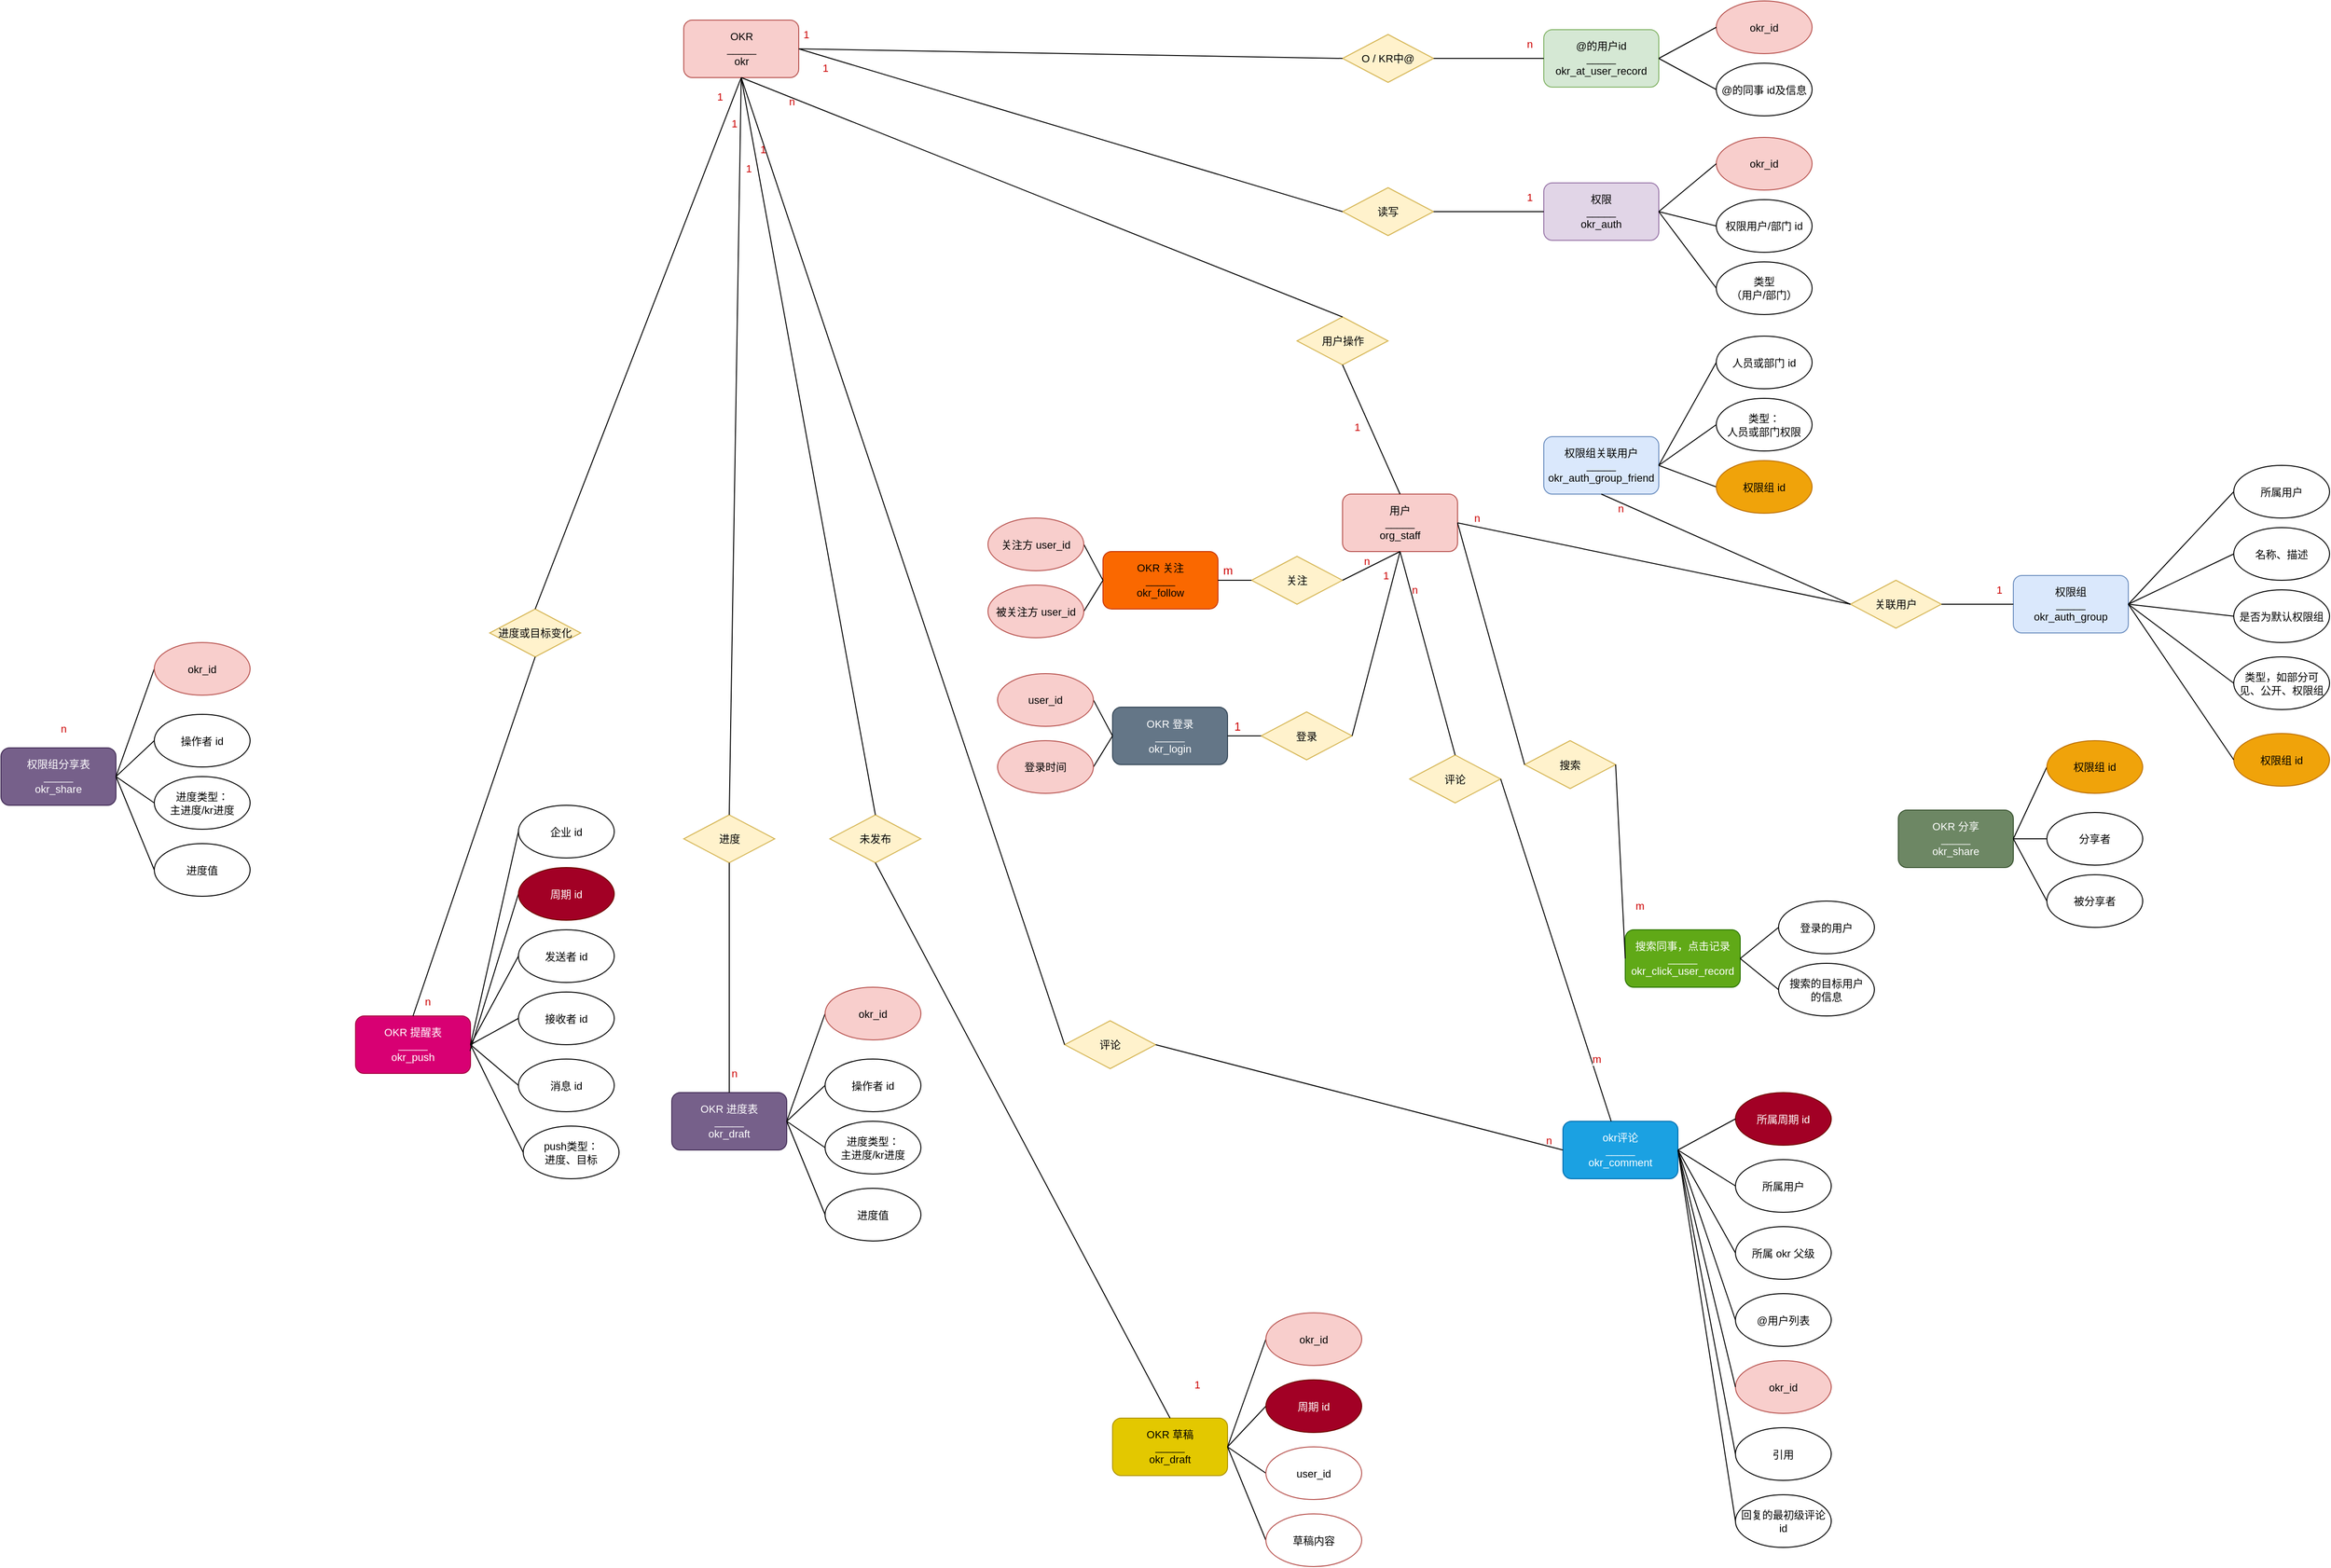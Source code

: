 <mxfile version="20.2.4" type="github">
  <diagram id="R2lEEEUBdFMjLlhIrx00" name="Page-1">
    <mxGraphModel dx="3077" dy="753" grid="1" gridSize="10" guides="1" tooltips="1" connect="1" arrows="1" fold="1" page="1" pageScale="1" pageWidth="850" pageHeight="1100" math="0" shadow="0" extFonts="Permanent Marker^https://fonts.googleapis.com/css?family=Permanent+Marker">
      <root>
        <mxCell id="0" />
        <mxCell id="1" parent="0" />
        <mxCell id="gmKaakxkwhOTD4_wNAfQ-19" value="OKR&lt;br&gt;_____&lt;br&gt;okr" style="rounded=1;whiteSpace=wrap;html=1;fontFamily=Helvetica;fontSize=11;fillColor=#f8cecc;strokeColor=#b85450;" parent="1" vertex="1">
          <mxGeometry x="-247.5" y="270" width="120" height="60" as="geometry" />
        </mxCell>
        <mxCell id="gmKaakxkwhOTD4_wNAfQ-49" value="@的用户id&lt;br&gt;_____&lt;br&gt;okr_at_user_record" style="rounded=1;whiteSpace=wrap;html=1;fontFamily=Helvetica;fontSize=11;fillColor=#d5e8d4;strokeColor=#82b366;" parent="1" vertex="1">
          <mxGeometry x="650" y="280" width="120" height="60" as="geometry" />
        </mxCell>
        <mxCell id="gmKaakxkwhOTD4_wNAfQ-50" value="O / KR中@" style="rhombus;whiteSpace=wrap;html=1;fontFamily=Helvetica;fontSize=11;fillColor=#fff2cc;strokeColor=#d6b656;" parent="1" vertex="1">
          <mxGeometry x="440" y="285" width="95" height="50" as="geometry" />
        </mxCell>
        <mxCell id="gmKaakxkwhOTD4_wNAfQ-51" value="okr_id" style="ellipse;whiteSpace=wrap;html=1;fontFamily=Helvetica;fontSize=11;fillColor=#f8cecc;strokeColor=#b85450;" parent="1" vertex="1">
          <mxGeometry x="830" y="250" width="100" height="55" as="geometry" />
        </mxCell>
        <mxCell id="gmKaakxkwhOTD4_wNAfQ-52" value="@的同事 id及信息" style="ellipse;whiteSpace=wrap;html=1;fontFamily=Helvetica;fontSize=11;fontColor=default;" parent="1" vertex="1">
          <mxGeometry x="830" y="315" width="100" height="55" as="geometry" />
        </mxCell>
        <mxCell id="gmKaakxkwhOTD4_wNAfQ-58" value="" style="endArrow=none;html=1;rounded=0;labelBackgroundColor=default;fontFamily=Helvetica;fontSize=11;fontColor=default;strokeColor=default;shape=connector;exitX=1;exitY=0.5;exitDx=0;exitDy=0;entryX=0;entryY=0.5;entryDx=0;entryDy=0;" parent="1" source="gmKaakxkwhOTD4_wNAfQ-49" target="gmKaakxkwhOTD4_wNAfQ-51" edge="1">
          <mxGeometry width="50" height="50" relative="1" as="geometry">
            <mxPoint x="760" y="220" as="sourcePoint" />
            <mxPoint x="810" y="170" as="targetPoint" />
          </mxGeometry>
        </mxCell>
        <mxCell id="gmKaakxkwhOTD4_wNAfQ-59" value="" style="endArrow=none;html=1;rounded=0;labelBackgroundColor=default;fontFamily=Helvetica;fontSize=11;fontColor=default;strokeColor=default;shape=connector;exitX=1;exitY=0.5;exitDx=0;exitDy=0;entryX=0;entryY=0.5;entryDx=0;entryDy=0;" parent="1" source="gmKaakxkwhOTD4_wNAfQ-49" target="gmKaakxkwhOTD4_wNAfQ-52" edge="1">
          <mxGeometry width="50" height="50" relative="1" as="geometry">
            <mxPoint x="780" y="420" as="sourcePoint" />
            <mxPoint x="830" y="370" as="targetPoint" />
          </mxGeometry>
        </mxCell>
        <mxCell id="gmKaakxkwhOTD4_wNAfQ-60" value="" style="endArrow=none;html=1;rounded=0;labelBackgroundColor=default;fontFamily=Helvetica;fontSize=11;fontColor=default;strokeColor=default;shape=connector;exitX=1;exitY=0.5;exitDx=0;exitDy=0;entryX=0;entryY=0.5;entryDx=0;entryDy=0;" parent="1" source="gmKaakxkwhOTD4_wNAfQ-19" target="gmKaakxkwhOTD4_wNAfQ-50" edge="1">
          <mxGeometry width="50" height="50" relative="1" as="geometry">
            <mxPoint x="320" y="220" as="sourcePoint" />
            <mxPoint x="370" y="170" as="targetPoint" />
          </mxGeometry>
        </mxCell>
        <mxCell id="gmKaakxkwhOTD4_wNAfQ-61" value="" style="endArrow=none;html=1;rounded=0;labelBackgroundColor=default;fontFamily=Helvetica;fontSize=11;fontColor=default;strokeColor=default;shape=connector;exitX=1;exitY=0.5;exitDx=0;exitDy=0;entryX=0;entryY=0.5;entryDx=0;entryDy=0;" parent="1" source="gmKaakxkwhOTD4_wNAfQ-50" target="gmKaakxkwhOTD4_wNAfQ-49" edge="1">
          <mxGeometry width="50" height="50" relative="1" as="geometry">
            <mxPoint x="330" y="230" as="sourcePoint" />
            <mxPoint x="380" y="180" as="targetPoint" />
          </mxGeometry>
        </mxCell>
        <mxCell id="gmKaakxkwhOTD4_wNAfQ-62" value="&lt;font color=&quot;#cc0000&quot;&gt;1&lt;/font&gt;" style="text;html=1;align=center;verticalAlign=middle;resizable=0;points=[];autosize=1;strokeColor=none;fillColor=none;fontSize=11;fontFamily=Helvetica;fontColor=default;" parent="1" vertex="1">
          <mxGeometry x="-135" y="270" width="30" height="30" as="geometry" />
        </mxCell>
        <mxCell id="gmKaakxkwhOTD4_wNAfQ-63" value="&lt;font color=&quot;#cc0000&quot;&gt;n&lt;/font&gt;" style="text;html=1;align=center;verticalAlign=middle;resizable=0;points=[];autosize=1;strokeColor=none;fillColor=none;fontSize=11;fontFamily=Helvetica;fontColor=default;" parent="1" vertex="1">
          <mxGeometry x="620" y="280" width="30" height="30" as="geometry" />
        </mxCell>
        <mxCell id="gmKaakxkwhOTD4_wNAfQ-65" value="权限&lt;br&gt;_____&lt;br&gt;&lt;span style=&quot;font-size: 11px;&quot;&gt;okr_auth&lt;/span&gt;" style="rounded=1;whiteSpace=wrap;html=1;fontFamily=Helvetica;fontSize=11;fillColor=#e1d5e7;strokeColor=#9673a6;" parent="1" vertex="1">
          <mxGeometry x="650" y="440" width="120" height="60" as="geometry" />
        </mxCell>
        <mxCell id="gmKaakxkwhOTD4_wNAfQ-66" value="okr_id" style="ellipse;whiteSpace=wrap;html=1;fontFamily=Helvetica;fontSize=11;fillColor=#f8cecc;strokeColor=#b85450;" parent="1" vertex="1">
          <mxGeometry x="830" y="392.5" width="100" height="55" as="geometry" />
        </mxCell>
        <mxCell id="gmKaakxkwhOTD4_wNAfQ-67" value="&lt;span style=&quot;font-size: 11px;&quot;&gt;权限用户/部门 id&lt;/span&gt;" style="ellipse;whiteSpace=wrap;html=1;fontFamily=Helvetica;fontSize=11;fontColor=default;" parent="1" vertex="1">
          <mxGeometry x="830" y="457.5" width="100" height="55" as="geometry" />
        </mxCell>
        <mxCell id="gmKaakxkwhOTD4_wNAfQ-68" value="" style="endArrow=none;html=1;rounded=0;labelBackgroundColor=default;fontFamily=Helvetica;fontSize=11;fontColor=default;strokeColor=default;shape=connector;entryX=0;entryY=0.5;entryDx=0;entryDy=0;exitX=1;exitY=0.5;exitDx=0;exitDy=0;" parent="1" source="gmKaakxkwhOTD4_wNAfQ-65" target="gmKaakxkwhOTD4_wNAfQ-66" edge="1">
          <mxGeometry width="50" height="50" relative="1" as="geometry">
            <mxPoint x="710" y="470" as="sourcePoint" />
            <mxPoint x="810" y="330" as="targetPoint" />
          </mxGeometry>
        </mxCell>
        <mxCell id="gmKaakxkwhOTD4_wNAfQ-69" value="" style="endArrow=none;html=1;rounded=0;labelBackgroundColor=default;fontFamily=Helvetica;fontSize=11;fontColor=default;strokeColor=default;shape=connector;entryX=0;entryY=0.5;entryDx=0;entryDy=0;exitX=1;exitY=0.5;exitDx=0;exitDy=0;" parent="1" source="gmKaakxkwhOTD4_wNAfQ-65" target="gmKaakxkwhOTD4_wNAfQ-70" edge="1">
          <mxGeometry width="50" height="50" relative="1" as="geometry">
            <mxPoint x="770" y="470" as="sourcePoint" />
            <mxPoint x="830" y="530" as="targetPoint" />
          </mxGeometry>
        </mxCell>
        <mxCell id="gmKaakxkwhOTD4_wNAfQ-70" value="类型&lt;br&gt;（用户/部门）" style="ellipse;whiteSpace=wrap;html=1;fontFamily=Helvetica;fontSize=11;fontColor=default;" parent="1" vertex="1">
          <mxGeometry x="830" y="522.5" width="100" height="55" as="geometry" />
        </mxCell>
        <mxCell id="gmKaakxkwhOTD4_wNAfQ-71" value="" style="endArrow=none;html=1;rounded=0;labelBackgroundColor=default;fontFamily=Helvetica;fontSize=11;fontColor=default;strokeColor=default;shape=connector;entryX=0;entryY=0.5;entryDx=0;entryDy=0;exitX=1;exitY=0.5;exitDx=0;exitDy=0;" parent="1" source="gmKaakxkwhOTD4_wNAfQ-65" target="gmKaakxkwhOTD4_wNAfQ-67" edge="1">
          <mxGeometry width="50" height="50" relative="1" as="geometry">
            <mxPoint x="780" y="480" as="sourcePoint" />
            <mxPoint x="838.5" y="575.08" as="targetPoint" />
          </mxGeometry>
        </mxCell>
        <mxCell id="gmKaakxkwhOTD4_wNAfQ-72" value="读写" style="rhombus;whiteSpace=wrap;html=1;fontFamily=Helvetica;fontSize=11;fillColor=#fff2cc;strokeColor=#d6b656;rotation=0;" parent="1" vertex="1">
          <mxGeometry x="440" y="445" width="95" height="50" as="geometry" />
        </mxCell>
        <mxCell id="gmKaakxkwhOTD4_wNAfQ-73" value="" style="endArrow=none;html=1;rounded=0;labelBackgroundColor=default;fontFamily=Helvetica;fontSize=11;fontColor=default;strokeColor=default;shape=connector;entryX=0;entryY=0.5;entryDx=0;entryDy=0;exitX=1;exitY=0.5;exitDx=0;exitDy=0;" parent="1" source="gmKaakxkwhOTD4_wNAfQ-19" target="gmKaakxkwhOTD4_wNAfQ-72" edge="1">
          <mxGeometry width="50" height="50" relative="1" as="geometry">
            <mxPoint x="300" y="380" as="sourcePoint" />
            <mxPoint x="360" y="250" as="targetPoint" />
          </mxGeometry>
        </mxCell>
        <mxCell id="gmKaakxkwhOTD4_wNAfQ-74" value="" style="endArrow=none;html=1;rounded=0;labelBackgroundColor=default;fontFamily=Helvetica;fontSize=11;fontColor=default;strokeColor=default;shape=connector;exitX=1;exitY=0.5;exitDx=0;exitDy=0;entryX=0;entryY=0.5;entryDx=0;entryDy=0;" parent="1" source="gmKaakxkwhOTD4_wNAfQ-72" target="gmKaakxkwhOTD4_wNAfQ-65" edge="1">
          <mxGeometry width="50" height="50" relative="1" as="geometry">
            <mxPoint x="320" y="310" as="sourcePoint" />
            <mxPoint x="640" y="390" as="targetPoint" />
          </mxGeometry>
        </mxCell>
        <mxCell id="gmKaakxkwhOTD4_wNAfQ-75" value="&lt;font color=&quot;#cc0000&quot;&gt;1&lt;/font&gt;" style="text;html=1;align=center;verticalAlign=middle;resizable=0;points=[];autosize=1;strokeColor=none;fillColor=none;fontSize=11;fontFamily=Helvetica;fontColor=default;" parent="1" vertex="1">
          <mxGeometry x="-115" y="305" width="30" height="30" as="geometry" />
        </mxCell>
        <mxCell id="gmKaakxkwhOTD4_wNAfQ-76" value="&lt;font color=&quot;#cc0000&quot;&gt;1&lt;/font&gt;" style="text;html=1;align=center;verticalAlign=middle;resizable=0;points=[];autosize=1;strokeColor=none;fillColor=none;fontSize=11;fontFamily=Helvetica;fontColor=default;" parent="1" vertex="1">
          <mxGeometry x="620" y="440" width="30" height="30" as="geometry" />
        </mxCell>
        <mxCell id="gmKaakxkwhOTD4_wNAfQ-77" value="权限组关联用户&lt;br&gt;_____&lt;br&gt;&lt;span style=&quot;font-size: 11px;&quot;&gt;okr_auth_group_friend&lt;/span&gt;" style="rounded=1;whiteSpace=wrap;html=1;fontFamily=Helvetica;fontSize=11;fillColor=#dae8fc;strokeColor=#6c8ebf;" parent="1" vertex="1">
          <mxGeometry x="650" y="705" width="120" height="60" as="geometry" />
        </mxCell>
        <mxCell id="gmKaakxkwhOTD4_wNAfQ-78" value="人员或部门 id" style="ellipse;whiteSpace=wrap;html=1;fontFamily=Helvetica;fontSize=11;" parent="1" vertex="1">
          <mxGeometry x="830" y="600" width="100" height="55" as="geometry" />
        </mxCell>
        <mxCell id="gmKaakxkwhOTD4_wNAfQ-79" value="&lt;span style=&quot;font-size: 11px;&quot;&gt;类型：&lt;br&gt;人员或部门权限&lt;/span&gt;" style="ellipse;whiteSpace=wrap;html=1;fontFamily=Helvetica;fontSize=11;fontColor=default;" parent="1" vertex="1">
          <mxGeometry x="830" y="665" width="100" height="55" as="geometry" />
        </mxCell>
        <mxCell id="gmKaakxkwhOTD4_wNAfQ-80" value="" style="endArrow=none;html=1;rounded=0;labelBackgroundColor=default;fontFamily=Helvetica;fontSize=11;fontColor=default;strokeColor=default;shape=connector;entryX=0;entryY=0.5;entryDx=0;entryDy=0;exitX=1;exitY=0.5;exitDx=0;exitDy=0;" parent="1" source="gmKaakxkwhOTD4_wNAfQ-77" target="gmKaakxkwhOTD4_wNAfQ-78" edge="1">
          <mxGeometry width="50" height="50" relative="1" as="geometry">
            <mxPoint x="710" y="717.5" as="sourcePoint" />
            <mxPoint x="810" y="577.5" as="targetPoint" />
          </mxGeometry>
        </mxCell>
        <mxCell id="gmKaakxkwhOTD4_wNAfQ-81" value="" style="endArrow=none;html=1;rounded=0;labelBackgroundColor=default;fontFamily=Helvetica;fontSize=11;fontColor=default;strokeColor=default;shape=connector;entryX=0;entryY=0.5;entryDx=0;entryDy=0;exitX=1;exitY=0.5;exitDx=0;exitDy=0;" parent="1" source="gmKaakxkwhOTD4_wNAfQ-77" target="gmKaakxkwhOTD4_wNAfQ-82" edge="1">
          <mxGeometry width="50" height="50" relative="1" as="geometry">
            <mxPoint x="770" y="717.5" as="sourcePoint" />
            <mxPoint x="830" y="777.5" as="targetPoint" />
          </mxGeometry>
        </mxCell>
        <mxCell id="gmKaakxkwhOTD4_wNAfQ-82" value="权限组 id" style="ellipse;whiteSpace=wrap;html=1;fontFamily=Helvetica;fontSize=11;fontColor=#000000;fillColor=#f0a30a;strokeColor=#BD7000;" parent="1" vertex="1">
          <mxGeometry x="830" y="730" width="100" height="55" as="geometry" />
        </mxCell>
        <mxCell id="gmKaakxkwhOTD4_wNAfQ-83" value="" style="endArrow=none;html=1;rounded=0;labelBackgroundColor=default;fontFamily=Helvetica;fontSize=11;fontColor=default;strokeColor=default;shape=connector;entryX=0;entryY=0.5;entryDx=0;entryDy=0;exitX=1;exitY=0.5;exitDx=0;exitDy=0;" parent="1" source="gmKaakxkwhOTD4_wNAfQ-77" target="gmKaakxkwhOTD4_wNAfQ-79" edge="1">
          <mxGeometry width="50" height="50" relative="1" as="geometry">
            <mxPoint x="780" y="727.5" as="sourcePoint" />
            <mxPoint x="838.5" y="822.58" as="targetPoint" />
          </mxGeometry>
        </mxCell>
        <mxCell id="gmKaakxkwhOTD4_wNAfQ-94" value="权限组&lt;br&gt;_____&lt;br&gt;&lt;span style=&quot;font-size: 11px;&quot;&gt;okr_auth_group&lt;/span&gt;" style="rounded=1;whiteSpace=wrap;html=1;fontFamily=Helvetica;fontSize=11;fillColor=#dae8fc;strokeColor=#6c8ebf;" parent="1" vertex="1">
          <mxGeometry x="1140" y="850" width="120" height="60" as="geometry" />
        </mxCell>
        <mxCell id="gmKaakxkwhOTD4_wNAfQ-95" value="所属用户" style="ellipse;whiteSpace=wrap;html=1;fontFamily=Helvetica;fontSize=11;" parent="1" vertex="1">
          <mxGeometry x="1370" y="735" width="100" height="55" as="geometry" />
        </mxCell>
        <mxCell id="gmKaakxkwhOTD4_wNAfQ-96" value="&lt;span style=&quot;font-size: 11px;&quot;&gt;名称、描述&lt;/span&gt;" style="ellipse;whiteSpace=wrap;html=1;fontFamily=Helvetica;fontSize=11;fontColor=default;" parent="1" vertex="1">
          <mxGeometry x="1370" y="800" width="100" height="55" as="geometry" />
        </mxCell>
        <mxCell id="gmKaakxkwhOTD4_wNAfQ-97" value="" style="endArrow=none;html=1;rounded=0;labelBackgroundColor=default;fontFamily=Helvetica;fontSize=11;fontColor=default;strokeColor=default;shape=connector;entryX=0;entryY=0.5;entryDx=0;entryDy=0;exitX=1;exitY=0.5;exitDx=0;exitDy=0;" parent="1" source="gmKaakxkwhOTD4_wNAfQ-94" target="gmKaakxkwhOTD4_wNAfQ-95" edge="1">
          <mxGeometry width="50" height="50" relative="1" as="geometry">
            <mxPoint x="1090" y="727.5" as="sourcePoint" />
            <mxPoint x="1190" y="587.5" as="targetPoint" />
          </mxGeometry>
        </mxCell>
        <mxCell id="gmKaakxkwhOTD4_wNAfQ-98" value="" style="endArrow=none;html=1;rounded=0;labelBackgroundColor=default;fontFamily=Helvetica;fontSize=11;fontColor=default;strokeColor=default;shape=connector;entryX=0;entryY=0.5;entryDx=0;entryDy=0;exitX=1;exitY=0.5;exitDx=0;exitDy=0;" parent="1" source="gmKaakxkwhOTD4_wNAfQ-94" target="gmKaakxkwhOTD4_wNAfQ-99" edge="1">
          <mxGeometry width="50" height="50" relative="1" as="geometry">
            <mxPoint x="1150" y="727.5" as="sourcePoint" />
            <mxPoint x="1210" y="787.5" as="targetPoint" />
          </mxGeometry>
        </mxCell>
        <mxCell id="gmKaakxkwhOTD4_wNAfQ-99" value="是否为默认权限组" style="ellipse;whiteSpace=wrap;html=1;fontFamily=Helvetica;fontSize=11;fontColor=default;" parent="1" vertex="1">
          <mxGeometry x="1370" y="865" width="100" height="55" as="geometry" />
        </mxCell>
        <mxCell id="gmKaakxkwhOTD4_wNAfQ-100" value="" style="endArrow=none;html=1;rounded=0;labelBackgroundColor=default;fontFamily=Helvetica;fontSize=11;fontColor=default;strokeColor=default;shape=connector;entryX=0;entryY=0.5;entryDx=0;entryDy=0;exitX=1;exitY=0.5;exitDx=0;exitDy=0;" parent="1" source="gmKaakxkwhOTD4_wNAfQ-94" target="gmKaakxkwhOTD4_wNAfQ-96" edge="1">
          <mxGeometry width="50" height="50" relative="1" as="geometry">
            <mxPoint x="1160" y="737.5" as="sourcePoint" />
            <mxPoint x="1218.5" y="832.58" as="targetPoint" />
          </mxGeometry>
        </mxCell>
        <mxCell id="gmKaakxkwhOTD4_wNAfQ-101" value="" style="endArrow=none;html=1;rounded=0;labelBackgroundColor=default;fontFamily=Helvetica;fontSize=11;fontColor=default;strokeColor=default;shape=connector;entryX=0;entryY=0.5;entryDx=0;entryDy=0;exitX=1;exitY=0.5;exitDx=0;exitDy=0;" parent="1" source="gmKaakxkwhOTD4_wNAfQ-94" target="gmKaakxkwhOTD4_wNAfQ-102" edge="1">
          <mxGeometry width="50" height="50" relative="1" as="geometry">
            <mxPoint x="1160" y="810" as="sourcePoint" />
            <mxPoint x="1220" y="870" as="targetPoint" />
          </mxGeometry>
        </mxCell>
        <mxCell id="gmKaakxkwhOTD4_wNAfQ-102" value="类型，如部分可见、公开、权限组" style="ellipse;whiteSpace=wrap;html=1;fontFamily=Helvetica;fontSize=11;fontColor=default;" parent="1" vertex="1">
          <mxGeometry x="1370" y="935" width="100" height="55" as="geometry" />
        </mxCell>
        <mxCell id="gmKaakxkwhOTD4_wNAfQ-103" value="权限组 id" style="ellipse;whiteSpace=wrap;html=1;fontFamily=Helvetica;fontSize=11;fillColor=#f0a30a;strokeColor=#BD7000;fontColor=#000000;" parent="1" vertex="1">
          <mxGeometry x="1370" y="1015" width="100" height="55" as="geometry" />
        </mxCell>
        <mxCell id="gmKaakxkwhOTD4_wNAfQ-104" value="" style="endArrow=none;html=1;rounded=0;labelBackgroundColor=default;fontFamily=Helvetica;fontSize=11;fontColor=default;strokeColor=default;shape=connector;entryX=0;entryY=0.5;entryDx=0;entryDy=0;exitX=1;exitY=0.5;exitDx=0;exitDy=0;" parent="1" source="gmKaakxkwhOTD4_wNAfQ-94" target="gmKaakxkwhOTD4_wNAfQ-103" edge="1">
          <mxGeometry width="50" height="50" relative="1" as="geometry">
            <mxPoint x="1160" y="737.5" as="sourcePoint" />
            <mxPoint x="1220.0" y="887.5" as="targetPoint" />
          </mxGeometry>
        </mxCell>
        <mxCell id="gmKaakxkwhOTD4_wNAfQ-105" value="关联用户" style="rhombus;whiteSpace=wrap;html=1;fontFamily=Helvetica;fontSize=11;fillColor=#fff2cc;strokeColor=#d6b656;rotation=0;" parent="1" vertex="1">
          <mxGeometry x="970" y="855" width="95" height="50" as="geometry" />
        </mxCell>
        <mxCell id="gmKaakxkwhOTD4_wNAfQ-106" value="" style="endArrow=none;html=1;rounded=0;labelBackgroundColor=default;fontFamily=Helvetica;fontSize=11;fontColor=default;strokeColor=default;shape=connector;exitX=1;exitY=0.5;exitDx=0;exitDy=0;entryX=0;entryY=0.5;entryDx=0;entryDy=0;" parent="1" source="gmKaakxkwhOTD4_wNAfQ-105" target="gmKaakxkwhOTD4_wNAfQ-94" edge="1">
          <mxGeometry width="50" height="50" relative="1" as="geometry">
            <mxPoint x="545" y="442.5" as="sourcePoint" />
            <mxPoint x="660" y="480" as="targetPoint" />
          </mxGeometry>
        </mxCell>
        <mxCell id="gmKaakxkwhOTD4_wNAfQ-108" value="" style="endArrow=none;html=1;rounded=0;labelBackgroundColor=default;fontFamily=Helvetica;fontSize=11;fontColor=default;strokeColor=default;shape=connector;entryX=0;entryY=0.5;entryDx=0;entryDy=0;exitX=0.5;exitY=1;exitDx=0;exitDy=0;" parent="1" source="gmKaakxkwhOTD4_wNAfQ-77" target="gmKaakxkwhOTD4_wNAfQ-105" edge="1">
          <mxGeometry width="50" height="50" relative="1" as="geometry">
            <mxPoint x="660.0" y="840" as="sourcePoint" />
            <mxPoint x="780" y="962.5" as="targetPoint" />
            <Array as="points" />
          </mxGeometry>
        </mxCell>
        <mxCell id="gmKaakxkwhOTD4_wNAfQ-109" value="n" style="text;html=1;align=center;verticalAlign=middle;resizable=0;points=[];autosize=1;strokeColor=none;fillColor=none;fontSize=11;fontFamily=Helvetica;fontColor=#CC0000;" parent="1" vertex="1">
          <mxGeometry x="715" y="765" width="30" height="30" as="geometry" />
        </mxCell>
        <mxCell id="gmKaakxkwhOTD4_wNAfQ-110" value="1" style="text;html=1;align=center;verticalAlign=middle;resizable=0;points=[];autosize=1;strokeColor=none;fillColor=none;fontSize=11;fontFamily=Helvetica;fontColor=#CC0000;" parent="1" vertex="1">
          <mxGeometry x="1110" y="850" width="30" height="30" as="geometry" />
        </mxCell>
        <mxCell id="gmKaakxkwhOTD4_wNAfQ-113" value="搜索同事，点击记录&lt;br&gt;_____&lt;br&gt;&lt;span style=&quot;font-size: 11px;&quot;&gt;okr_click_user_record&lt;/span&gt;" style="rounded=1;whiteSpace=wrap;html=1;fontFamily=Helvetica;fontSize=11;fillColor=#60a917;strokeColor=#2D7600;fontColor=#ffffff;" parent="1" vertex="1">
          <mxGeometry x="735" y="1220" width="120" height="60" as="geometry" />
        </mxCell>
        <mxCell id="gmKaakxkwhOTD4_wNAfQ-114" value="登录的用户" style="ellipse;whiteSpace=wrap;html=1;fontFamily=Helvetica;fontSize=11;" parent="1" vertex="1">
          <mxGeometry x="895" y="1190" width="100" height="55" as="geometry" />
        </mxCell>
        <mxCell id="gmKaakxkwhOTD4_wNAfQ-115" value="&lt;span style=&quot;font-size: 11px;&quot;&gt;搜索的目标用户&lt;br&gt;的信息&lt;/span&gt;" style="ellipse;whiteSpace=wrap;html=1;fontFamily=Helvetica;fontSize=11;fontColor=default;" parent="1" vertex="1">
          <mxGeometry x="895" y="1255" width="100" height="55" as="geometry" />
        </mxCell>
        <mxCell id="gmKaakxkwhOTD4_wNAfQ-116" value="" style="endArrow=none;html=1;rounded=0;labelBackgroundColor=default;fontFamily=Helvetica;fontSize=11;fontColor=default;strokeColor=default;shape=connector;entryX=0;entryY=0.5;entryDx=0;entryDy=0;exitX=1;exitY=0.5;exitDx=0;exitDy=0;" parent="1" source="gmKaakxkwhOTD4_wNAfQ-113" target="gmKaakxkwhOTD4_wNAfQ-114" edge="1">
          <mxGeometry width="50" height="50" relative="1" as="geometry">
            <mxPoint x="775" y="1402.5" as="sourcePoint" />
            <mxPoint x="875" y="1262.5" as="targetPoint" />
          </mxGeometry>
        </mxCell>
        <mxCell id="gmKaakxkwhOTD4_wNAfQ-119" value="" style="endArrow=none;html=1;rounded=0;labelBackgroundColor=default;fontFamily=Helvetica;fontSize=11;fontColor=default;strokeColor=default;shape=connector;entryX=0;entryY=0.5;entryDx=0;entryDy=0;exitX=1;exitY=0.5;exitDx=0;exitDy=0;" parent="1" source="gmKaakxkwhOTD4_wNAfQ-113" target="gmKaakxkwhOTD4_wNAfQ-115" edge="1">
          <mxGeometry width="50" height="50" relative="1" as="geometry">
            <mxPoint x="845" y="1412.5" as="sourcePoint" />
            <mxPoint x="903.5" y="1507.58" as="targetPoint" />
          </mxGeometry>
        </mxCell>
        <mxCell id="gmKaakxkwhOTD4_wNAfQ-120" value="用户&lt;br&gt;_____&lt;br&gt;org_staff" style="rounded=1;whiteSpace=wrap;html=1;fontFamily=Helvetica;fontSize=11;fillColor=#f8cecc;strokeColor=#b85450;" parent="1" vertex="1">
          <mxGeometry x="440" y="765" width="120" height="60" as="geometry" />
        </mxCell>
        <mxCell id="gmKaakxkwhOTD4_wNAfQ-121" value="搜索" style="rhombus;whiteSpace=wrap;html=1;fontFamily=Helvetica;fontSize=11;fillColor=#fff2cc;strokeColor=#d6b656;rotation=0;" parent="1" vertex="1">
          <mxGeometry x="630" y="1022.5" width="95" height="50" as="geometry" />
        </mxCell>
        <mxCell id="gmKaakxkwhOTD4_wNAfQ-122" value="" style="endArrow=none;html=1;rounded=0;labelBackgroundColor=default;fontFamily=Helvetica;fontSize=11;fontColor=default;strokeColor=default;shape=connector;entryX=0;entryY=0.5;entryDx=0;entryDy=0;exitX=1;exitY=0.5;exitDx=0;exitDy=0;" parent="1" source="gmKaakxkwhOTD4_wNAfQ-120" target="gmKaakxkwhOTD4_wNAfQ-121" edge="1">
          <mxGeometry width="50" height="50" relative="1" as="geometry">
            <mxPoint x="320" y="722.5" as="sourcePoint" />
            <mxPoint x="580" y="837.5" as="targetPoint" />
            <Array as="points" />
          </mxGeometry>
        </mxCell>
        <mxCell id="gmKaakxkwhOTD4_wNAfQ-123" value="" style="endArrow=none;html=1;rounded=0;labelBackgroundColor=default;fontFamily=Helvetica;fontSize=11;fontColor=default;strokeColor=default;shape=connector;entryX=0;entryY=0.5;entryDx=0;entryDy=0;exitX=1;exitY=0.5;exitDx=0;exitDy=0;" parent="1" source="gmKaakxkwhOTD4_wNAfQ-121" target="gmKaakxkwhOTD4_wNAfQ-113" edge="1">
          <mxGeometry width="50" height="50" relative="1" as="geometry">
            <mxPoint x="330" y="887.5" as="sourcePoint" />
            <mxPoint x="520" y="1047.5" as="targetPoint" />
            <Array as="points" />
          </mxGeometry>
        </mxCell>
        <mxCell id="gmKaakxkwhOTD4_wNAfQ-124" value="1" style="text;html=1;align=center;verticalAlign=middle;resizable=0;points=[];autosize=1;strokeColor=none;fillColor=none;fontSize=11;fontFamily=Helvetica;fontColor=#CC0000;" parent="1" vertex="1">
          <mxGeometry x="440" y="680" width="30" height="30" as="geometry" />
        </mxCell>
        <mxCell id="gmKaakxkwhOTD4_wNAfQ-125" value="m" style="text;html=1;align=center;verticalAlign=middle;resizable=0;points=[];autosize=1;strokeColor=none;fillColor=none;fontSize=11;fontFamily=Helvetica;fontColor=#CC0000;" parent="1" vertex="1">
          <mxGeometry x="735" y="1180" width="30" height="30" as="geometry" />
        </mxCell>
        <mxCell id="gmKaakxkwhOTD4_wNAfQ-126" value="用户操作" style="rhombus;whiteSpace=wrap;html=1;fontFamily=Helvetica;fontSize=11;fillColor=#fff2cc;strokeColor=#d6b656;rotation=0;" parent="1" vertex="1">
          <mxGeometry x="392.5" y="580" width="95" height="50" as="geometry" />
        </mxCell>
        <mxCell id="gmKaakxkwhOTD4_wNAfQ-127" value="" style="endArrow=none;html=1;rounded=0;labelBackgroundColor=default;fontFamily=Helvetica;fontSize=11;fontColor=default;strokeColor=default;shape=connector;entryX=0.5;entryY=0;entryDx=0;entryDy=0;exitX=0.5;exitY=1;exitDx=0;exitDy=0;" parent="1" source="gmKaakxkwhOTD4_wNAfQ-19" target="gmKaakxkwhOTD4_wNAfQ-126" edge="1">
          <mxGeometry width="50" height="50" relative="1" as="geometry">
            <mxPoint x="340" y="330" as="sourcePoint" />
            <mxPoint x="450" y="442.5" as="targetPoint" />
          </mxGeometry>
        </mxCell>
        <mxCell id="gmKaakxkwhOTD4_wNAfQ-128" value="" style="endArrow=none;html=1;rounded=0;labelBackgroundColor=default;fontFamily=Helvetica;fontSize=11;fontColor=default;strokeColor=default;shape=connector;entryX=0.5;entryY=0;entryDx=0;entryDy=0;exitX=0.5;exitY=1;exitDx=0;exitDy=0;" parent="1" source="gmKaakxkwhOTD4_wNAfQ-126" target="gmKaakxkwhOTD4_wNAfQ-120" edge="1">
          <mxGeometry width="50" height="50" relative="1" as="geometry">
            <mxPoint x="259" y="550" as="sourcePoint" />
            <mxPoint x="259.23" y="690" as="targetPoint" />
          </mxGeometry>
        </mxCell>
        <mxCell id="gmKaakxkwhOTD4_wNAfQ-130" value="n" style="text;html=1;align=center;verticalAlign=middle;resizable=0;points=[];autosize=1;strokeColor=none;fillColor=none;fontSize=11;fontFamily=Helvetica;fontColor=#CC0000;" parent="1" vertex="1">
          <mxGeometry x="-150" y="340" width="30" height="30" as="geometry" />
        </mxCell>
        <mxCell id="gmKaakxkwhOTD4_wNAfQ-133" value="okr评论&lt;br&gt;_____&lt;br&gt;&lt;span style=&quot;font-size: 11px;&quot;&gt;okr_comment&lt;/span&gt;" style="rounded=1;whiteSpace=wrap;html=1;fontFamily=Helvetica;fontSize=11;fillColor=#1ba1e2;strokeColor=#006EAF;fontColor=#ffffff;" parent="1" vertex="1">
          <mxGeometry x="670" y="1420" width="120" height="60" as="geometry" />
        </mxCell>
        <mxCell id="gmKaakxkwhOTD4_wNAfQ-134" value="所属周期 id" style="ellipse;whiteSpace=wrap;html=1;fontFamily=Helvetica;fontSize=11;fillColor=#a20025;fontColor=#ffffff;strokeColor=#6F0000;" parent="1" vertex="1">
          <mxGeometry x="850" y="1390" width="100" height="55" as="geometry" />
        </mxCell>
        <mxCell id="gmKaakxkwhOTD4_wNAfQ-135" value="所属用户" style="ellipse;whiteSpace=wrap;html=1;fontFamily=Helvetica;fontSize=11;fontColor=default;" parent="1" vertex="1">
          <mxGeometry x="850" y="1460" width="100" height="55" as="geometry" />
        </mxCell>
        <mxCell id="gmKaakxkwhOTD4_wNAfQ-136" value="" style="endArrow=none;html=1;rounded=0;labelBackgroundColor=default;fontFamily=Helvetica;fontSize=11;fontColor=default;strokeColor=default;shape=connector;entryX=0;entryY=0.5;entryDx=0;entryDy=0;exitX=1;exitY=0.5;exitDx=0;exitDy=0;" parent="1" source="gmKaakxkwhOTD4_wNAfQ-133" target="gmKaakxkwhOTD4_wNAfQ-134" edge="1">
          <mxGeometry width="50" height="50" relative="1" as="geometry">
            <mxPoint x="730" y="1602.5" as="sourcePoint" />
            <mxPoint x="830" y="1462.5" as="targetPoint" />
          </mxGeometry>
        </mxCell>
        <mxCell id="gmKaakxkwhOTD4_wNAfQ-137" value="" style="endArrow=none;html=1;rounded=0;labelBackgroundColor=default;fontFamily=Helvetica;fontSize=11;fontColor=default;strokeColor=default;shape=connector;entryX=0;entryY=0.5;entryDx=0;entryDy=0;exitX=1;exitY=0.5;exitDx=0;exitDy=0;" parent="1" source="gmKaakxkwhOTD4_wNAfQ-133" target="gmKaakxkwhOTD4_wNAfQ-135" edge="1">
          <mxGeometry width="50" height="50" relative="1" as="geometry">
            <mxPoint x="800" y="1612.5" as="sourcePoint" />
            <mxPoint x="858.5" y="1707.58" as="targetPoint" />
          </mxGeometry>
        </mxCell>
        <mxCell id="gmKaakxkwhOTD4_wNAfQ-138" value="所属 okr 父级" style="ellipse;whiteSpace=wrap;html=1;fontFamily=Helvetica;fontSize=11;fontColor=default;" parent="1" vertex="1">
          <mxGeometry x="850" y="1530" width="100" height="55" as="geometry" />
        </mxCell>
        <mxCell id="gmKaakxkwhOTD4_wNAfQ-139" value="" style="endArrow=none;html=1;rounded=0;labelBackgroundColor=default;fontFamily=Helvetica;fontSize=11;fontColor=default;strokeColor=default;shape=connector;entryX=0;entryY=0.5;entryDx=0;entryDy=0;exitX=1;exitY=0.5;exitDx=0;exitDy=0;" parent="1" source="gmKaakxkwhOTD4_wNAfQ-133" target="gmKaakxkwhOTD4_wNAfQ-138" edge="1">
          <mxGeometry width="50" height="50" relative="1" as="geometry">
            <mxPoint x="790" y="1520" as="sourcePoint" />
            <mxPoint x="858.5" y="1777.58" as="targetPoint" />
          </mxGeometry>
        </mxCell>
        <mxCell id="gmKaakxkwhOTD4_wNAfQ-140" value="@用户列表" style="ellipse;whiteSpace=wrap;html=1;fontFamily=Helvetica;fontSize=11;" parent="1" vertex="1">
          <mxGeometry x="850" y="1600" width="100" height="55" as="geometry" />
        </mxCell>
        <mxCell id="gmKaakxkwhOTD4_wNAfQ-141" value="" style="endArrow=none;html=1;rounded=0;labelBackgroundColor=default;fontFamily=Helvetica;fontSize=11;fontColor=default;strokeColor=default;shape=connector;entryX=0;entryY=0.5;entryDx=0;entryDy=0;exitX=1;exitY=0.5;exitDx=0;exitDy=0;" parent="1" source="gmKaakxkwhOTD4_wNAfQ-133" target="gmKaakxkwhOTD4_wNAfQ-140" edge="1">
          <mxGeometry width="50" height="50" relative="1" as="geometry">
            <mxPoint x="790" y="1660" as="sourcePoint" />
            <mxPoint x="830" y="1672.5" as="targetPoint" />
          </mxGeometry>
        </mxCell>
        <mxCell id="gmKaakxkwhOTD4_wNAfQ-142" value="okr_id" style="ellipse;whiteSpace=wrap;html=1;fontFamily=Helvetica;fontSize=11;fillColor=#f8cecc;strokeColor=#b85450;" parent="1" vertex="1">
          <mxGeometry x="850" y="1670" width="100" height="55" as="geometry" />
        </mxCell>
        <mxCell id="gmKaakxkwhOTD4_wNAfQ-143" value="" style="endArrow=none;html=1;rounded=0;labelBackgroundColor=default;fontFamily=Helvetica;fontSize=11;fontColor=default;strokeColor=default;shape=connector;entryX=0;entryY=0.5;entryDx=0;entryDy=0;exitX=1;exitY=0.5;exitDx=0;exitDy=0;" parent="1" source="gmKaakxkwhOTD4_wNAfQ-133" target="gmKaakxkwhOTD4_wNAfQ-142" edge="1">
          <mxGeometry width="50" height="50" relative="1" as="geometry">
            <mxPoint x="790" y="1730" as="sourcePoint" />
            <mxPoint x="830" y="1742.5" as="targetPoint" />
          </mxGeometry>
        </mxCell>
        <mxCell id="gmKaakxkwhOTD4_wNAfQ-144" value="引用" style="ellipse;whiteSpace=wrap;html=1;fontFamily=Helvetica;fontSize=11;" parent="1" vertex="1">
          <mxGeometry x="850" y="1740" width="100" height="55" as="geometry" />
        </mxCell>
        <mxCell id="gmKaakxkwhOTD4_wNAfQ-145" value="" style="endArrow=none;html=1;rounded=0;labelBackgroundColor=default;fontFamily=Helvetica;fontSize=11;fontColor=default;strokeColor=default;shape=connector;entryX=0;entryY=0.5;entryDx=0;entryDy=0;exitX=1;exitY=0.5;exitDx=0;exitDy=0;" parent="1" source="gmKaakxkwhOTD4_wNAfQ-133" target="gmKaakxkwhOTD4_wNAfQ-144" edge="1">
          <mxGeometry width="50" height="50" relative="1" as="geometry">
            <mxPoint x="800" y="1550" as="sourcePoint" />
            <mxPoint x="820" y="1812.5" as="targetPoint" />
          </mxGeometry>
        </mxCell>
        <mxCell id="gmKaakxkwhOTD4_wNAfQ-146" value="回复的最初级评论 id" style="ellipse;whiteSpace=wrap;html=1;fontFamily=Helvetica;fontSize=11;" parent="1" vertex="1">
          <mxGeometry x="850" y="1810" width="100" height="55" as="geometry" />
        </mxCell>
        <mxCell id="gmKaakxkwhOTD4_wNAfQ-147" value="" style="endArrow=none;html=1;rounded=0;labelBackgroundColor=default;fontFamily=Helvetica;fontSize=11;fontColor=default;strokeColor=default;shape=connector;entryX=0;entryY=0.5;entryDx=0;entryDy=0;exitX=1;exitY=0.5;exitDx=0;exitDy=0;" parent="1" source="gmKaakxkwhOTD4_wNAfQ-133" target="gmKaakxkwhOTD4_wNAfQ-146" edge="1">
          <mxGeometry width="50" height="50" relative="1" as="geometry">
            <mxPoint x="790" y="1580" as="sourcePoint" />
            <mxPoint x="820" y="1882.5" as="targetPoint" />
          </mxGeometry>
        </mxCell>
        <mxCell id="gmKaakxkwhOTD4_wNAfQ-148" value="评论" style="rhombus;whiteSpace=wrap;html=1;fontFamily=Helvetica;fontSize=11;fillColor=#fff2cc;strokeColor=#d6b656;rotation=0;" parent="1" vertex="1">
          <mxGeometry x="150" y="1315" width="95" height="50" as="geometry" />
        </mxCell>
        <mxCell id="gmKaakxkwhOTD4_wNAfQ-149" value="" style="endArrow=none;html=1;rounded=0;labelBackgroundColor=default;fontFamily=Helvetica;fontSize=11;fontColor=default;strokeColor=default;shape=connector;entryX=0;entryY=0.5;entryDx=0;entryDy=0;exitX=1;exitY=0.5;exitDx=0;exitDy=0;" parent="1" source="gmKaakxkwhOTD4_wNAfQ-148" target="gmKaakxkwhOTD4_wNAfQ-133" edge="1">
          <mxGeometry width="50" height="50" relative="1" as="geometry">
            <mxPoint x="330" y="1005" as="sourcePoint" />
            <mxPoint x="650" y="1200" as="targetPoint" />
            <Array as="points" />
          </mxGeometry>
        </mxCell>
        <mxCell id="gmKaakxkwhOTD4_wNAfQ-150" value="n" style="text;html=1;align=center;verticalAlign=middle;resizable=0;points=[];autosize=1;strokeColor=none;fillColor=none;fontSize=11;fontFamily=Helvetica;fontColor=#CC0000;" parent="1" vertex="1">
          <mxGeometry x="640" y="1425" width="30" height="30" as="geometry" />
        </mxCell>
        <mxCell id="gmKaakxkwhOTD4_wNAfQ-151" value="" style="endArrow=none;html=1;rounded=0;labelBackgroundColor=default;fontFamily=Helvetica;fontSize=11;fontColor=default;strokeColor=default;shape=connector;entryX=0;entryY=0.5;entryDx=0;entryDy=0;exitX=0.5;exitY=1;exitDx=0;exitDy=0;" parent="1" source="gmKaakxkwhOTD4_wNAfQ-19" target="gmKaakxkwhOTD4_wNAfQ-148" edge="1">
          <mxGeometry width="50" height="50" relative="1" as="geometry">
            <mxPoint x="325" y="1199.44" as="sourcePoint" />
            <mxPoint x="440" y="1199.44" as="targetPoint" />
            <Array as="points" />
          </mxGeometry>
        </mxCell>
        <mxCell id="gmKaakxkwhOTD4_wNAfQ-154" value="1" style="text;html=1;align=center;verticalAlign=middle;resizable=0;points=[];autosize=1;strokeColor=none;fillColor=none;fontSize=11;fontFamily=Helvetica;fontColor=#CC0000;" parent="1" vertex="1">
          <mxGeometry x="-195" y="410" width="30" height="30" as="geometry" />
        </mxCell>
        <mxCell id="gmKaakxkwhOTD4_wNAfQ-156" value="评论" style="rhombus;whiteSpace=wrap;html=1;fontFamily=Helvetica;fontSize=11;fillColor=#fff2cc;strokeColor=#d6b656;rotation=0;" parent="1" vertex="1">
          <mxGeometry x="510" y="1037.5" width="95" height="50" as="geometry" />
        </mxCell>
        <mxCell id="gmKaakxkwhOTD4_wNAfQ-157" value="" style="endArrow=none;html=1;rounded=0;labelBackgroundColor=default;fontFamily=Helvetica;fontSize=11;fontColor=default;strokeColor=default;shape=connector;exitX=1;exitY=0.5;exitDx=0;exitDy=0;" parent="1" source="gmKaakxkwhOTD4_wNAfQ-156" target="gmKaakxkwhOTD4_wNAfQ-133" edge="1">
          <mxGeometry width="50" height="50" relative="1" as="geometry">
            <mxPoint x="735" y="985" as="sourcePoint" />
            <mxPoint x="830" y="1040" as="targetPoint" />
            <Array as="points" />
          </mxGeometry>
        </mxCell>
        <mxCell id="gmKaakxkwhOTD4_wNAfQ-160" value="m" style="edgeLabel;html=1;align=center;verticalAlign=middle;resizable=0;points=[];fontSize=11;fontFamily=Helvetica;fontColor=#CC0000;" parent="gmKaakxkwhOTD4_wNAfQ-157" vertex="1" connectable="0">
          <mxGeometry x="0.651" y="5" relative="1" as="geometry">
            <mxPoint y="-1" as="offset" />
          </mxGeometry>
        </mxCell>
        <mxCell id="gmKaakxkwhOTD4_wNAfQ-158" value="" style="endArrow=none;html=1;rounded=0;labelBackgroundColor=default;fontFamily=Helvetica;fontSize=11;fontColor=default;strokeColor=default;shape=connector;entryX=0.5;entryY=0;entryDx=0;entryDy=0;exitX=0.5;exitY=1;exitDx=0;exitDy=0;" parent="1" source="gmKaakxkwhOTD4_wNAfQ-120" target="gmKaakxkwhOTD4_wNAfQ-156" edge="1">
          <mxGeometry width="50" height="50" relative="1" as="geometry">
            <mxPoint x="735" y="985" as="sourcePoint" />
            <mxPoint x="830" y="1040" as="targetPoint" />
            <Array as="points" />
          </mxGeometry>
        </mxCell>
        <mxCell id="gmKaakxkwhOTD4_wNAfQ-159" value="n" style="text;html=1;align=center;verticalAlign=middle;resizable=0;points=[];autosize=1;strokeColor=none;fillColor=none;fontSize=11;fontFamily=Helvetica;fontColor=#CC0000;" parent="1" vertex="1">
          <mxGeometry x="500" y="850" width="30" height="30" as="geometry" />
        </mxCell>
        <mxCell id="gmKaakxkwhOTD4_wNAfQ-161" value="" style="endArrow=none;html=1;rounded=0;labelBackgroundColor=default;fontFamily=Helvetica;fontSize=11;fontColor=default;strokeColor=default;shape=connector;exitX=1;exitY=0.5;exitDx=0;exitDy=0;" parent="1" source="gmKaakxkwhOTD4_wNAfQ-120" edge="1">
          <mxGeometry width="50" height="50" relative="1" as="geometry">
            <mxPoint x="720" y="775" as="sourcePoint" />
            <mxPoint x="970" y="880" as="targetPoint" />
            <Array as="points" />
          </mxGeometry>
        </mxCell>
        <mxCell id="gmKaakxkwhOTD4_wNAfQ-162" value="n" style="text;html=1;align=center;verticalAlign=middle;resizable=0;points=[];autosize=1;strokeColor=none;fillColor=none;fontSize=11;fontFamily=Helvetica;fontColor=#CC0000;" parent="1" vertex="1">
          <mxGeometry x="565" y="775" width="30" height="30" as="geometry" />
        </mxCell>
        <mxCell id="jeUyCbiL_KkdChuT7cBO-1" value="OKR 草稿&lt;br&gt;_____&lt;br&gt;&lt;span style=&quot;font-size: 11px;&quot;&gt;okr_draft&lt;/span&gt;" style="rounded=1;whiteSpace=wrap;html=1;fontFamily=Helvetica;fontSize=11;fillColor=#e3c800;strokeColor=#B09500;fontColor=#000000;" parent="1" vertex="1">
          <mxGeometry x="200" y="1730" width="120" height="60" as="geometry" />
        </mxCell>
        <mxCell id="jeUyCbiL_KkdChuT7cBO-4" value="" style="endArrow=none;html=1;rounded=0;labelBackgroundColor=default;fontFamily=Helvetica;fontSize=11;fontColor=default;strokeColor=default;shape=connector;entryX=0;entryY=0.5;entryDx=0;entryDy=0;exitX=1;exitY=0.5;exitDx=0;exitDy=0;" parent="1" source="jeUyCbiL_KkdChuT7cBO-1" target="jeUyCbiL_KkdChuT7cBO-7" edge="1">
          <mxGeometry width="50" height="50" relative="1" as="geometry">
            <mxPoint x="440" y="1822.5" as="sourcePoint" />
            <mxPoint x="560.0" y="1637.5" as="targetPoint" />
          </mxGeometry>
        </mxCell>
        <mxCell id="jeUyCbiL_KkdChuT7cBO-5" value="" style="endArrow=none;html=1;rounded=0;labelBackgroundColor=default;fontFamily=Helvetica;fontSize=11;fontColor=default;strokeColor=default;shape=connector;entryX=0;entryY=0.5;entryDx=0;entryDy=0;exitX=1;exitY=0.5;exitDx=0;exitDy=0;" parent="1" source="jeUyCbiL_KkdChuT7cBO-1" target="jeUyCbiL_KkdChuT7cBO-8" edge="1">
          <mxGeometry width="50" height="50" relative="1" as="geometry">
            <mxPoint x="510" y="1832.5" as="sourcePoint" />
            <mxPoint x="560" y="1702.5" as="targetPoint" />
          </mxGeometry>
        </mxCell>
        <mxCell id="jeUyCbiL_KkdChuT7cBO-7" value="okr_id" style="ellipse;whiteSpace=wrap;html=1;fontFamily=Helvetica;fontSize=11;fillColor=#f8cecc;strokeColor=#b85450;" parent="1" vertex="1">
          <mxGeometry x="360" y="1620" width="100" height="55" as="geometry" />
        </mxCell>
        <mxCell id="jeUyCbiL_KkdChuT7cBO-8" value="周期 id" style="ellipse;whiteSpace=wrap;html=1;fontFamily=Helvetica;fontSize=11;fillColor=#a20025;fontColor=#ffffff;strokeColor=#6F0000;" parent="1" vertex="1">
          <mxGeometry x="360" y="1690" width="100" height="55" as="geometry" />
        </mxCell>
        <mxCell id="jeUyCbiL_KkdChuT7cBO-9" value="" style="endArrow=none;html=1;rounded=0;labelBackgroundColor=default;fontFamily=Helvetica;fontSize=11;fontColor=default;strokeColor=default;shape=connector;entryX=0;entryY=0.5;entryDx=0;entryDy=0;exitX=1;exitY=0.5;exitDx=0;exitDy=0;" parent="1" source="jeUyCbiL_KkdChuT7cBO-1" target="jeUyCbiL_KkdChuT7cBO-10" edge="1">
          <mxGeometry width="50" height="50" relative="1" as="geometry">
            <mxPoint x="510.0" y="1670" as="sourcePoint" />
            <mxPoint x="560.0" y="1787.5" as="targetPoint" />
          </mxGeometry>
        </mxCell>
        <mxCell id="jeUyCbiL_KkdChuT7cBO-10" value="草稿内容" style="ellipse;whiteSpace=wrap;html=1;fontFamily=Helvetica;fontSize=11;fillColor=none;strokeColor=#b85450;" parent="1" vertex="1">
          <mxGeometry x="360" y="1830" width="100" height="55" as="geometry" />
        </mxCell>
        <mxCell id="jeUyCbiL_KkdChuT7cBO-11" value="" style="endArrow=none;html=1;rounded=0;labelBackgroundColor=default;fontFamily=Helvetica;fontSize=11;fontColor=default;strokeColor=default;shape=connector;entryX=0;entryY=0.5;entryDx=0;entryDy=0;exitX=1;exitY=0.5;exitDx=0;exitDy=0;" parent="1" source="jeUyCbiL_KkdChuT7cBO-1" target="jeUyCbiL_KkdChuT7cBO-12" edge="1">
          <mxGeometry width="50" height="50" relative="1" as="geometry">
            <mxPoint x="520.0" y="1810" as="sourcePoint" />
            <mxPoint x="560.0" y="1777.5" as="targetPoint" />
          </mxGeometry>
        </mxCell>
        <mxCell id="jeUyCbiL_KkdChuT7cBO-12" value="user_id" style="ellipse;whiteSpace=wrap;html=1;fontFamily=Helvetica;fontSize=11;fillColor=none;strokeColor=#b85450;" parent="1" vertex="1">
          <mxGeometry x="360" y="1760" width="100" height="55" as="geometry" />
        </mxCell>
        <mxCell id="jeUyCbiL_KkdChuT7cBO-13" value="未发布" style="rhombus;whiteSpace=wrap;html=1;fontFamily=Helvetica;fontSize=11;fillColor=#fff2cc;strokeColor=#d6b656;rotation=0;" parent="1" vertex="1">
          <mxGeometry x="-95" y="1100" width="95" height="50" as="geometry" />
        </mxCell>
        <mxCell id="jeUyCbiL_KkdChuT7cBO-14" value="" style="endArrow=none;html=1;rounded=0;labelBackgroundColor=default;fontFamily=Helvetica;fontSize=11;fontColor=default;strokeColor=default;shape=connector;entryX=0.5;entryY=0;entryDx=0;entryDy=0;exitX=0.5;exitY=1;exitDx=0;exitDy=0;" parent="1" source="gmKaakxkwhOTD4_wNAfQ-19" target="jeUyCbiL_KkdChuT7cBO-13" edge="1">
          <mxGeometry width="50" height="50" relative="1" as="geometry">
            <mxPoint x="-185" y="340" as="sourcePoint" />
            <mxPoint x="450" y="590" as="targetPoint" />
          </mxGeometry>
        </mxCell>
        <mxCell id="jeUyCbiL_KkdChuT7cBO-15" value="1" style="text;html=1;align=center;verticalAlign=middle;resizable=0;points=[];autosize=1;strokeColor=none;fillColor=none;fontSize=11;fontFamily=Helvetica;fontColor=#CC0000;" parent="1" vertex="1">
          <mxGeometry x="-180" y="390" width="30" height="30" as="geometry" />
        </mxCell>
        <mxCell id="jeUyCbiL_KkdChuT7cBO-16" value="1" style="text;html=1;align=center;verticalAlign=middle;resizable=0;points=[];autosize=1;strokeColor=none;fillColor=none;fontSize=11;fontFamily=Helvetica;fontColor=#CC0000;" parent="1" vertex="1">
          <mxGeometry x="272.5" y="1680" width="30" height="30" as="geometry" />
        </mxCell>
        <mxCell id="jeUyCbiL_KkdChuT7cBO-17" value="" style="endArrow=none;html=1;rounded=0;labelBackgroundColor=default;fontFamily=Helvetica;fontSize=11;fontColor=default;strokeColor=default;shape=connector;entryX=0.5;entryY=0;entryDx=0;entryDy=0;exitX=0.5;exitY=1;exitDx=0;exitDy=0;" parent="1" source="jeUyCbiL_KkdChuT7cBO-13" target="jeUyCbiL_KkdChuT7cBO-1" edge="1">
          <mxGeometry width="50" height="50" relative="1" as="geometry">
            <mxPoint x="345" y="1380" as="sourcePoint" />
            <mxPoint x="402.5" y="1592.5" as="targetPoint" />
            <Array as="points" />
          </mxGeometry>
        </mxCell>
        <mxCell id="jeUyCbiL_KkdChuT7cBO-18" value="OKR 关注&lt;br&gt;_____&lt;br&gt;&lt;span style=&quot;font-size: 11px;&quot;&gt;okr_follow&lt;/span&gt;" style="rounded=1;whiteSpace=wrap;html=1;fontFamily=Helvetica;fontSize=11;fillColor=#fa6800;strokeColor=#C73500;fontColor=#000000;" parent="1" vertex="1">
          <mxGeometry x="190" y="825" width="120" height="60" as="geometry" />
        </mxCell>
        <mxCell id="jeUyCbiL_KkdChuT7cBO-23" value="" style="endArrow=none;html=1;rounded=0;labelBackgroundColor=default;fontFamily=Helvetica;fontSize=11;fontColor=default;strokeColor=default;shape=connector;entryX=1;entryY=0.5;entryDx=0;entryDy=0;exitX=0;exitY=0.5;exitDx=0;exitDy=0;" parent="1" source="jeUyCbiL_KkdChuT7cBO-18" target="jeUyCbiL_KkdChuT7cBO-28" edge="1">
          <mxGeometry width="50" height="50" relative="1" as="geometry">
            <mxPoint x="195" y="905" as="sourcePoint" />
            <mxPoint x="70" y="1027.5" as="targetPoint" />
          </mxGeometry>
        </mxCell>
        <mxCell id="jeUyCbiL_KkdChuT7cBO-25" value="" style="endArrow=none;html=1;rounded=0;labelBackgroundColor=default;fontFamily=Helvetica;fontSize=11;fontColor=default;strokeColor=default;shape=connector;entryX=1;entryY=0.5;entryDx=0;entryDy=0;exitX=0;exitY=0.5;exitDx=0;exitDy=0;" parent="1" source="jeUyCbiL_KkdChuT7cBO-18" target="jeUyCbiL_KkdChuT7cBO-26" edge="1">
          <mxGeometry width="50" height="50" relative="1" as="geometry">
            <mxPoint x="195" y="905" as="sourcePoint" />
            <mxPoint x="70.0" y="957.5" as="targetPoint" />
          </mxGeometry>
        </mxCell>
        <mxCell id="jeUyCbiL_KkdChuT7cBO-26" value="关注方 user_id" style="ellipse;whiteSpace=wrap;html=1;fontFamily=Helvetica;fontSize=11;fillColor=#f8cecc;strokeColor=#b85450;" parent="1" vertex="1">
          <mxGeometry x="70" y="790" width="100" height="55" as="geometry" />
        </mxCell>
        <mxCell id="jeUyCbiL_KkdChuT7cBO-28" value="被关注方 user_id" style="ellipse;whiteSpace=wrap;html=1;fontFamily=Helvetica;fontSize=11;fillColor=#f8cecc;strokeColor=#b85450;" parent="1" vertex="1">
          <mxGeometry x="70" y="860" width="100" height="55" as="geometry" />
        </mxCell>
        <mxCell id="jeUyCbiL_KkdChuT7cBO-29" value="关注" style="rhombus;whiteSpace=wrap;html=1;fontFamily=Helvetica;fontSize=11;fillColor=#fff2cc;strokeColor=#d6b656;rotation=0;" parent="1" vertex="1">
          <mxGeometry x="345" y="830" width="95" height="50" as="geometry" />
        </mxCell>
        <mxCell id="jeUyCbiL_KkdChuT7cBO-30" value="" style="endArrow=none;html=1;rounded=0;labelBackgroundColor=default;fontFamily=Helvetica;fontSize=11;fontColor=default;strokeColor=default;shape=connector;entryX=1;entryY=0.5;entryDx=0;entryDy=0;exitX=0.5;exitY=1;exitDx=0;exitDy=0;" parent="1" source="gmKaakxkwhOTD4_wNAfQ-120" target="jeUyCbiL_KkdChuT7cBO-29" edge="1">
          <mxGeometry width="50" height="50" relative="1" as="geometry">
            <mxPoint x="200" y="860" as="sourcePoint" />
            <mxPoint x="180.0" y="822.5" as="targetPoint" />
          </mxGeometry>
        </mxCell>
        <mxCell id="jeUyCbiL_KkdChuT7cBO-31" value="" style="endArrow=none;html=1;rounded=0;labelBackgroundColor=default;fontFamily=Helvetica;fontSize=11;fontColor=default;strokeColor=default;shape=connector;entryX=1;entryY=0.5;entryDx=0;entryDy=0;exitX=0;exitY=0.5;exitDx=0;exitDy=0;" parent="1" source="jeUyCbiL_KkdChuT7cBO-29" target="jeUyCbiL_KkdChuT7cBO-18" edge="1">
          <mxGeometry width="50" height="50" relative="1" as="geometry">
            <mxPoint x="210" y="870" as="sourcePoint" />
            <mxPoint x="190.0" y="832.5" as="targetPoint" />
          </mxGeometry>
        </mxCell>
        <mxCell id="jeUyCbiL_KkdChuT7cBO-33" value="n" style="text;html=1;align=center;verticalAlign=middle;resizable=0;points=[];autosize=1;strokeColor=none;fillColor=none;fontSize=11;fontFamily=Helvetica;fontColor=#CC0000;" parent="1" vertex="1">
          <mxGeometry x="450" y="820" width="30" height="30" as="geometry" />
        </mxCell>
        <mxCell id="jeUyCbiL_KkdChuT7cBO-34" value="&lt;font color=&quot;#cc0000&quot;&gt;m&lt;/font&gt;" style="text;html=1;align=center;verticalAlign=middle;resizable=0;points=[];autosize=1;strokeColor=none;fillColor=none;" parent="1" vertex="1">
          <mxGeometry x="305" y="830" width="30" height="30" as="geometry" />
        </mxCell>
        <mxCell id="jeUyCbiL_KkdChuT7cBO-35" value="OKR 登录&lt;br&gt;_____&lt;br&gt;&lt;span style=&quot;font-size: 11px;&quot;&gt;okr_login&lt;/span&gt;" style="rounded=1;whiteSpace=wrap;html=1;fontFamily=Helvetica;fontSize=11;fillColor=#647687;strokeColor=#314354;fontColor=#ffffff;" parent="1" vertex="1">
          <mxGeometry x="200" y="987.5" width="120" height="60" as="geometry" />
        </mxCell>
        <mxCell id="jeUyCbiL_KkdChuT7cBO-36" value="" style="endArrow=none;html=1;rounded=0;labelBackgroundColor=default;fontFamily=Helvetica;fontSize=11;fontColor=default;strokeColor=default;shape=connector;entryX=1;entryY=0.5;entryDx=0;entryDy=0;exitX=0;exitY=0.5;exitDx=0;exitDy=0;" parent="1" source="jeUyCbiL_KkdChuT7cBO-35" target="jeUyCbiL_KkdChuT7cBO-39" edge="1">
          <mxGeometry width="50" height="50" relative="1" as="geometry">
            <mxPoint x="205" y="1067.5" as="sourcePoint" />
            <mxPoint x="80" y="1190" as="targetPoint" />
          </mxGeometry>
        </mxCell>
        <mxCell id="jeUyCbiL_KkdChuT7cBO-37" value="" style="endArrow=none;html=1;rounded=0;labelBackgroundColor=default;fontFamily=Helvetica;fontSize=11;fontColor=default;strokeColor=default;shape=connector;entryX=1;entryY=0.5;entryDx=0;entryDy=0;exitX=0;exitY=0.5;exitDx=0;exitDy=0;" parent="1" source="jeUyCbiL_KkdChuT7cBO-35" target="jeUyCbiL_KkdChuT7cBO-38" edge="1">
          <mxGeometry width="50" height="50" relative="1" as="geometry">
            <mxPoint x="205" y="1067.5" as="sourcePoint" />
            <mxPoint x="80.0" y="1120" as="targetPoint" />
          </mxGeometry>
        </mxCell>
        <mxCell id="jeUyCbiL_KkdChuT7cBO-38" value="user_id" style="ellipse;whiteSpace=wrap;html=1;fontFamily=Helvetica;fontSize=11;fillColor=#f8cecc;strokeColor=#b85450;" parent="1" vertex="1">
          <mxGeometry x="80" y="952.5" width="100" height="55" as="geometry" />
        </mxCell>
        <mxCell id="jeUyCbiL_KkdChuT7cBO-39" value="登录时间" style="ellipse;whiteSpace=wrap;html=1;fontFamily=Helvetica;fontSize=11;fillColor=#f8cecc;strokeColor=#b85450;" parent="1" vertex="1">
          <mxGeometry x="80" y="1022.5" width="100" height="55" as="geometry" />
        </mxCell>
        <mxCell id="jeUyCbiL_KkdChuT7cBO-40" value="登录" style="rhombus;whiteSpace=wrap;html=1;fontFamily=Helvetica;fontSize=11;fillColor=#fff2cc;strokeColor=#d6b656;rotation=0;" parent="1" vertex="1">
          <mxGeometry x="355" y="992.5" width="95" height="50" as="geometry" />
        </mxCell>
        <mxCell id="jeUyCbiL_KkdChuT7cBO-41" value="" style="endArrow=none;html=1;rounded=0;labelBackgroundColor=default;fontFamily=Helvetica;fontSize=11;fontColor=default;strokeColor=default;shape=connector;entryX=1;entryY=0.5;entryDx=0;entryDy=0;exitX=0;exitY=0.5;exitDx=0;exitDy=0;" parent="1" source="jeUyCbiL_KkdChuT7cBO-40" target="jeUyCbiL_KkdChuT7cBO-35" edge="1">
          <mxGeometry width="50" height="50" relative="1" as="geometry">
            <mxPoint x="220" y="1032.5" as="sourcePoint" />
            <mxPoint x="200.0" y="995" as="targetPoint" />
          </mxGeometry>
        </mxCell>
        <mxCell id="jeUyCbiL_KkdChuT7cBO-42" value="&lt;font color=&quot;#cc0000&quot;&gt;1&lt;/font&gt;" style="text;html=1;align=center;verticalAlign=middle;resizable=0;points=[];autosize=1;strokeColor=none;fillColor=none;" parent="1" vertex="1">
          <mxGeometry x="315" y="992.5" width="30" height="30" as="geometry" />
        </mxCell>
        <mxCell id="jeUyCbiL_KkdChuT7cBO-43" value="" style="endArrow=none;html=1;rounded=0;labelBackgroundColor=default;fontFamily=Helvetica;fontSize=11;fontColor=default;strokeColor=default;shape=connector;entryX=1;entryY=0.5;entryDx=0;entryDy=0;exitX=0.5;exitY=1;exitDx=0;exitDy=0;" parent="1" source="gmKaakxkwhOTD4_wNAfQ-120" target="jeUyCbiL_KkdChuT7cBO-40" edge="1">
          <mxGeometry width="50" height="50" relative="1" as="geometry">
            <mxPoint x="200" y="865" as="sourcePoint" />
            <mxPoint x="180.0" y="897.5" as="targetPoint" />
          </mxGeometry>
        </mxCell>
        <mxCell id="jeUyCbiL_KkdChuT7cBO-44" value="1" style="text;html=1;align=center;verticalAlign=middle;resizable=0;points=[];autosize=1;strokeColor=none;fillColor=none;fontSize=11;fontFamily=Helvetica;fontColor=#CC0000;" parent="1" vertex="1">
          <mxGeometry x="470" y="835" width="30" height="30" as="geometry" />
        </mxCell>
        <mxCell id="jeUyCbiL_KkdChuT7cBO-50" value="OKR 进度表&lt;br&gt;_____&lt;br&gt;&lt;span style=&quot;font-size: 11px;&quot;&gt;okr_draft&lt;/span&gt;" style="rounded=1;whiteSpace=wrap;html=1;fontFamily=Helvetica;fontSize=11;fillColor=#76608a;strokeColor=#432D57;fontColor=#ffffff;" parent="1" vertex="1">
          <mxGeometry x="-260" y="1390" width="120" height="60" as="geometry" />
        </mxCell>
        <mxCell id="jeUyCbiL_KkdChuT7cBO-51" value="" style="endArrow=none;html=1;rounded=0;labelBackgroundColor=default;fontFamily=Helvetica;fontSize=11;fontColor=default;strokeColor=default;shape=connector;entryX=0;entryY=0.5;entryDx=0;entryDy=0;exitX=1;exitY=0.5;exitDx=0;exitDy=0;" parent="1" source="jeUyCbiL_KkdChuT7cBO-50" target="jeUyCbiL_KkdChuT7cBO-53" edge="1">
          <mxGeometry width="50" height="50" relative="1" as="geometry">
            <mxPoint x="-20" y="1482.5" as="sourcePoint" />
            <mxPoint x="100.0" y="1297.5" as="targetPoint" />
          </mxGeometry>
        </mxCell>
        <mxCell id="jeUyCbiL_KkdChuT7cBO-52" value="" style="endArrow=none;html=1;rounded=0;labelBackgroundColor=default;fontFamily=Helvetica;fontSize=11;fontColor=default;strokeColor=default;shape=connector;entryX=0;entryY=0.5;entryDx=0;entryDy=0;exitX=1;exitY=0.5;exitDx=0;exitDy=0;" parent="1" source="jeUyCbiL_KkdChuT7cBO-50" target="jeUyCbiL_KkdChuT7cBO-61" edge="1">
          <mxGeometry width="50" height="50" relative="1" as="geometry">
            <mxPoint x="50" y="1492.5" as="sourcePoint" />
            <mxPoint x="-100.0" y="1377.5" as="targetPoint" />
          </mxGeometry>
        </mxCell>
        <mxCell id="jeUyCbiL_KkdChuT7cBO-53" value="okr_id" style="ellipse;whiteSpace=wrap;html=1;fontFamily=Helvetica;fontSize=11;fillColor=#f8cecc;strokeColor=#b85450;" parent="1" vertex="1">
          <mxGeometry x="-100" y="1280" width="100" height="55" as="geometry" />
        </mxCell>
        <mxCell id="jeUyCbiL_KkdChuT7cBO-55" value="" style="endArrow=none;html=1;rounded=0;labelBackgroundColor=default;fontFamily=Helvetica;fontSize=11;fontColor=default;strokeColor=default;shape=connector;entryX=0;entryY=0.5;entryDx=0;entryDy=0;exitX=1;exitY=0.5;exitDx=0;exitDy=0;" parent="1" source="jeUyCbiL_KkdChuT7cBO-50" target="jeUyCbiL_KkdChuT7cBO-56" edge="1">
          <mxGeometry width="50" height="50" relative="1" as="geometry">
            <mxPoint x="50.0" y="1330" as="sourcePoint" />
            <mxPoint x="100.0" y="1447.5" as="targetPoint" />
          </mxGeometry>
        </mxCell>
        <mxCell id="jeUyCbiL_KkdChuT7cBO-56" value="进度值" style="ellipse;whiteSpace=wrap;html=1;fontFamily=Helvetica;fontSize=11;fillColor=none;strokeColor=#000000;" parent="1" vertex="1">
          <mxGeometry x="-100" y="1490" width="100" height="55" as="geometry" />
        </mxCell>
        <mxCell id="jeUyCbiL_KkdChuT7cBO-57" value="" style="endArrow=none;html=1;rounded=0;labelBackgroundColor=default;fontFamily=Helvetica;fontSize=11;fontColor=default;strokeColor=default;shape=connector;entryX=0;entryY=0.5;entryDx=0;entryDy=0;exitX=1;exitY=0.5;exitDx=0;exitDy=0;" parent="1" source="jeUyCbiL_KkdChuT7cBO-50" target="jeUyCbiL_KkdChuT7cBO-58" edge="1">
          <mxGeometry width="50" height="50" relative="1" as="geometry">
            <mxPoint x="60.0" y="1470" as="sourcePoint" />
            <mxPoint x="100.0" y="1437.5" as="targetPoint" />
          </mxGeometry>
        </mxCell>
        <mxCell id="jeUyCbiL_KkdChuT7cBO-58" value="进度类型：&lt;br&gt;主进度/kr进度" style="ellipse;whiteSpace=wrap;html=1;fontFamily=Helvetica;fontSize=11;fillColor=none;strokeColor=#000000;" parent="1" vertex="1">
          <mxGeometry x="-100" y="1420" width="100" height="55" as="geometry" />
        </mxCell>
        <mxCell id="jeUyCbiL_KkdChuT7cBO-59" value="n" style="text;html=1;align=center;verticalAlign=middle;resizable=0;points=[];autosize=1;strokeColor=none;fillColor=none;fontSize=11;fontFamily=Helvetica;fontColor=#CC0000;" parent="1" vertex="1">
          <mxGeometry x="-210" y="1355" width="30" height="30" as="geometry" />
        </mxCell>
        <mxCell id="jeUyCbiL_KkdChuT7cBO-60" value="进度" style="rhombus;whiteSpace=wrap;html=1;fontFamily=Helvetica;fontSize=11;fillColor=#fff2cc;strokeColor=#d6b656;rotation=0;" parent="1" vertex="1">
          <mxGeometry x="-247.5" y="1100" width="95" height="50" as="geometry" />
        </mxCell>
        <mxCell id="jeUyCbiL_KkdChuT7cBO-61" value="操作者 id" style="ellipse;whiteSpace=wrap;html=1;fontFamily=Helvetica;fontSize=11;fillColor=none;strokeColor=#000000;" parent="1" vertex="1">
          <mxGeometry x="-100" y="1355" width="100" height="55" as="geometry" />
        </mxCell>
        <mxCell id="jeUyCbiL_KkdChuT7cBO-62" value="" style="endArrow=none;html=1;rounded=0;labelBackgroundColor=default;fontFamily=Helvetica;fontSize=11;fontColor=default;strokeColor=default;shape=connector;entryX=0.5;entryY=1;entryDx=0;entryDy=0;exitX=0.5;exitY=0;exitDx=0;exitDy=0;" parent="1" source="jeUyCbiL_KkdChuT7cBO-50" target="jeUyCbiL_KkdChuT7cBO-60" edge="1">
          <mxGeometry width="50" height="50" relative="1" as="geometry">
            <mxPoint x="-225" y="1365" as="sourcePoint" />
            <mxPoint x="-185" y="1252.5" as="targetPoint" />
          </mxGeometry>
        </mxCell>
        <mxCell id="jeUyCbiL_KkdChuT7cBO-63" value="" style="endArrow=none;html=1;rounded=0;labelBackgroundColor=default;fontFamily=Helvetica;fontSize=11;fontColor=default;strokeColor=default;shape=connector;entryX=0.5;entryY=0;entryDx=0;entryDy=0;exitX=0.5;exitY=1;exitDx=0;exitDy=0;" parent="1" source="gmKaakxkwhOTD4_wNAfQ-19" target="jeUyCbiL_KkdChuT7cBO-60" edge="1">
          <mxGeometry width="50" height="50" relative="1" as="geometry">
            <mxPoint x="-290" y="735.833" as="sourcePoint" />
            <mxPoint x="-335" y="1170" as="targetPoint" />
          </mxGeometry>
        </mxCell>
        <mxCell id="jeUyCbiL_KkdChuT7cBO-64" value="1" style="text;html=1;align=center;verticalAlign=middle;resizable=0;points=[];autosize=1;strokeColor=none;fillColor=none;fontSize=11;fontFamily=Helvetica;fontColor=#CC0000;" parent="1" vertex="1">
          <mxGeometry x="-210" y="362.5" width="30" height="30" as="geometry" />
        </mxCell>
        <mxCell id="jeUyCbiL_KkdChuT7cBO-77" value="OKR 分享&lt;br&gt;_____&lt;br&gt;&lt;span style=&quot;font-size: 11px;&quot;&gt;okr_share&lt;/span&gt;" style="rounded=1;whiteSpace=wrap;html=1;fontFamily=Helvetica;fontSize=11;fillColor=#6d8764;strokeColor=#3A5431;fontColor=#ffffff;" parent="1" vertex="1">
          <mxGeometry x="1020" y="1095" width="120" height="60" as="geometry" />
        </mxCell>
        <mxCell id="jeUyCbiL_KkdChuT7cBO-78" value="" style="endArrow=none;html=1;rounded=0;labelBackgroundColor=default;fontFamily=Helvetica;fontSize=11;fontColor=default;strokeColor=default;shape=connector;entryX=0;entryY=0.5;entryDx=0;entryDy=0;exitX=1;exitY=0.5;exitDx=0;exitDy=0;" parent="1" source="jeUyCbiL_KkdChuT7cBO-77" target="jeUyCbiL_KkdChuT7cBO-80" edge="1">
          <mxGeometry width="50" height="50" relative="1" as="geometry">
            <mxPoint x="1260" y="1187.5" as="sourcePoint" />
            <mxPoint x="1380.0" y="1002.5" as="targetPoint" />
          </mxGeometry>
        </mxCell>
        <mxCell id="jeUyCbiL_KkdChuT7cBO-79" value="" style="endArrow=none;html=1;rounded=0;labelBackgroundColor=default;fontFamily=Helvetica;fontSize=11;fontColor=default;strokeColor=default;shape=connector;entryX=0;entryY=0.5;entryDx=0;entryDy=0;exitX=1;exitY=0.5;exitDx=0;exitDy=0;" parent="1" source="jeUyCbiL_KkdChuT7cBO-77" target="jeUyCbiL_KkdChuT7cBO-84" edge="1">
          <mxGeometry width="50" height="50" relative="1" as="geometry">
            <mxPoint x="1330" y="1197.5" as="sourcePoint" />
            <mxPoint x="1180.0" y="1082.5" as="targetPoint" />
          </mxGeometry>
        </mxCell>
        <mxCell id="jeUyCbiL_KkdChuT7cBO-80" value="权限组 id" style="ellipse;whiteSpace=wrap;html=1;fontFamily=Helvetica;fontSize=11;fillColor=#f0a30a;strokeColor=#BD7000;fontColor=#000000;" parent="1" vertex="1">
          <mxGeometry x="1175" y="1022.5" width="100" height="55" as="geometry" />
        </mxCell>
        <mxCell id="jeUyCbiL_KkdChuT7cBO-81" value="" style="endArrow=none;html=1;rounded=0;labelBackgroundColor=default;fontFamily=Helvetica;fontSize=11;fontColor=default;strokeColor=default;shape=connector;entryX=0;entryY=0.5;entryDx=0;entryDy=0;exitX=1;exitY=0.5;exitDx=0;exitDy=0;" parent="1" source="jeUyCbiL_KkdChuT7cBO-77" target="jeUyCbiL_KkdChuT7cBO-82" edge="1">
          <mxGeometry width="50" height="50" relative="1" as="geometry">
            <mxPoint x="1340.0" y="1175" as="sourcePoint" />
            <mxPoint x="1380.0" y="1142.5" as="targetPoint" />
          </mxGeometry>
        </mxCell>
        <mxCell id="jeUyCbiL_KkdChuT7cBO-82" value="被分享者" style="ellipse;whiteSpace=wrap;html=1;fontFamily=Helvetica;fontSize=11;fillColor=none;strokeColor=#000000;" parent="1" vertex="1">
          <mxGeometry x="1175" y="1162.5" width="100" height="55" as="geometry" />
        </mxCell>
        <mxCell id="jeUyCbiL_KkdChuT7cBO-84" value="分享者" style="ellipse;whiteSpace=wrap;html=1;fontFamily=Helvetica;fontSize=11;fillColor=none;strokeColor=#000000;" parent="1" vertex="1">
          <mxGeometry x="1175" y="1097.5" width="100" height="55" as="geometry" />
        </mxCell>
        <mxCell id="ev_x3NNssNZbfUvpJ_8I-1" value="OKR 提醒表&lt;br&gt;_____&lt;br&gt;&lt;span style=&quot;font-size: 11px;&quot;&gt;okr_push&lt;/span&gt;" style="rounded=1;whiteSpace=wrap;html=1;fontFamily=Helvetica;fontSize=11;fillColor=#d80073;strokeColor=#A50040;fontColor=#ffffff;" vertex="1" parent="1">
          <mxGeometry x="-590" y="1310" width="120" height="60" as="geometry" />
        </mxCell>
        <mxCell id="ev_x3NNssNZbfUvpJ_8I-3" value="" style="endArrow=none;html=1;rounded=0;labelBackgroundColor=default;fontFamily=Helvetica;fontSize=11;fontColor=default;strokeColor=default;shape=connector;entryX=0;entryY=0.5;entryDx=0;entryDy=0;exitX=1;exitY=0.5;exitDx=0;exitDy=0;" edge="1" parent="1" source="ev_x3NNssNZbfUvpJ_8I-1" target="ev_x3NNssNZbfUvpJ_8I-10">
          <mxGeometry width="50" height="50" relative="1" as="geometry">
            <mxPoint x="-270" y="1412.5" as="sourcePoint" />
            <mxPoint x="-420.0" y="1297.5" as="targetPoint" />
          </mxGeometry>
        </mxCell>
        <mxCell id="ev_x3NNssNZbfUvpJ_8I-5" value="" style="endArrow=none;html=1;rounded=0;labelBackgroundColor=default;fontFamily=Helvetica;fontSize=11;fontColor=default;strokeColor=default;shape=connector;entryX=0;entryY=0.5;entryDx=0;entryDy=0;exitX=1;exitY=0.5;exitDx=0;exitDy=0;" edge="1" parent="1" source="ev_x3NNssNZbfUvpJ_8I-1" target="ev_x3NNssNZbfUvpJ_8I-6">
          <mxGeometry width="50" height="50" relative="1" as="geometry">
            <mxPoint x="-270.0" y="1250" as="sourcePoint" />
            <mxPoint x="-220.0" y="1367.5" as="targetPoint" />
          </mxGeometry>
        </mxCell>
        <mxCell id="ev_x3NNssNZbfUvpJ_8I-6" value="消息 id" style="ellipse;whiteSpace=wrap;html=1;fontFamily=Helvetica;fontSize=11;fillColor=none;strokeColor=#000000;" vertex="1" parent="1">
          <mxGeometry x="-420" y="1355" width="100" height="55" as="geometry" />
        </mxCell>
        <mxCell id="ev_x3NNssNZbfUvpJ_8I-7" value="" style="endArrow=none;html=1;rounded=0;labelBackgroundColor=default;fontFamily=Helvetica;fontSize=11;fontColor=default;strokeColor=default;shape=connector;entryX=0;entryY=0.5;entryDx=0;entryDy=0;exitX=1;exitY=0.5;exitDx=0;exitDy=0;" edge="1" parent="1" source="ev_x3NNssNZbfUvpJ_8I-1" target="ev_x3NNssNZbfUvpJ_8I-8">
          <mxGeometry width="50" height="50" relative="1" as="geometry">
            <mxPoint x="-260.0" y="1390" as="sourcePoint" />
            <mxPoint x="-220.0" y="1357.5" as="targetPoint" />
          </mxGeometry>
        </mxCell>
        <mxCell id="ev_x3NNssNZbfUvpJ_8I-8" value="接收者 id" style="ellipse;whiteSpace=wrap;html=1;fontFamily=Helvetica;fontSize=11;fillColor=none;strokeColor=#000000;" vertex="1" parent="1">
          <mxGeometry x="-420" y="1285" width="100" height="55" as="geometry" />
        </mxCell>
        <mxCell id="ev_x3NNssNZbfUvpJ_8I-9" value="n" style="text;html=1;align=center;verticalAlign=middle;resizable=0;points=[];autosize=1;strokeColor=none;fillColor=none;fontSize=11;fontFamily=Helvetica;fontColor=#CC0000;" vertex="1" parent="1">
          <mxGeometry x="-530" y="1280" width="30" height="30" as="geometry" />
        </mxCell>
        <mxCell id="ev_x3NNssNZbfUvpJ_8I-10" value="发送者 id" style="ellipse;whiteSpace=wrap;html=1;fontFamily=Helvetica;fontSize=11;fillColor=none;strokeColor=#000000;" vertex="1" parent="1">
          <mxGeometry x="-420" y="1220" width="100" height="55" as="geometry" />
        </mxCell>
        <mxCell id="ev_x3NNssNZbfUvpJ_8I-11" value="" style="endArrow=none;html=1;rounded=0;labelBackgroundColor=default;fontFamily=Helvetica;fontSize=11;fontColor=default;strokeColor=default;shape=connector;entryX=0;entryY=0.5;entryDx=0;entryDy=0;exitX=1;exitY=0.5;exitDx=0;exitDy=0;" edge="1" parent="1" target="ev_x3NNssNZbfUvpJ_8I-12" source="ev_x3NNssNZbfUvpJ_8I-1">
          <mxGeometry width="50" height="50" relative="1" as="geometry">
            <mxPoint x="-455" y="1410" as="sourcePoint" />
            <mxPoint x="-215.0" y="1437.5" as="targetPoint" />
          </mxGeometry>
        </mxCell>
        <mxCell id="ev_x3NNssNZbfUvpJ_8I-12" value="push类型：&lt;br&gt;进度、目标" style="ellipse;whiteSpace=wrap;html=1;fontFamily=Helvetica;fontSize=11;fillColor=none;strokeColor=#000000;" vertex="1" parent="1">
          <mxGeometry x="-415" y="1425" width="100" height="55" as="geometry" />
        </mxCell>
        <mxCell id="ev_x3NNssNZbfUvpJ_8I-13" value="" style="endArrow=none;html=1;rounded=0;labelBackgroundColor=default;fontFamily=Helvetica;fontSize=11;fontColor=default;strokeColor=default;shape=connector;entryX=0;entryY=0.5;entryDx=0;entryDy=0;exitX=1;exitY=0.5;exitDx=0;exitDy=0;" edge="1" parent="1" target="ev_x3NNssNZbfUvpJ_8I-16" source="ev_x3NNssNZbfUvpJ_8I-1">
          <mxGeometry width="50" height="50" relative="1" as="geometry">
            <mxPoint x="-490" y="1340" as="sourcePoint" />
            <mxPoint x="-420.0" y="1167.5" as="targetPoint" />
          </mxGeometry>
        </mxCell>
        <mxCell id="ev_x3NNssNZbfUvpJ_8I-14" value="" style="endArrow=none;html=1;rounded=0;labelBackgroundColor=default;fontFamily=Helvetica;fontSize=11;fontColor=default;strokeColor=default;shape=connector;entryX=0;entryY=0.5;entryDx=0;entryDy=0;exitX=0.996;exitY=0.609;exitDx=0;exitDy=0;exitPerimeter=0;" edge="1" parent="1" target="ev_x3NNssNZbfUvpJ_8I-15" source="ev_x3NNssNZbfUvpJ_8I-1">
          <mxGeometry width="50" height="50" relative="1" as="geometry">
            <mxPoint x="-460" y="1210" as="sourcePoint" />
            <mxPoint x="-220.0" y="1227.5" as="targetPoint" />
          </mxGeometry>
        </mxCell>
        <mxCell id="ev_x3NNssNZbfUvpJ_8I-15" value="周期 id" style="ellipse;whiteSpace=wrap;html=1;fontFamily=Helvetica;fontSize=11;fillColor=#a20025;strokeColor=#6F0000;fontColor=#ffffff;" vertex="1" parent="1">
          <mxGeometry x="-420" y="1155" width="100" height="55" as="geometry" />
        </mxCell>
        <mxCell id="ev_x3NNssNZbfUvpJ_8I-16" value="企业 id" style="ellipse;whiteSpace=wrap;html=1;fontFamily=Helvetica;fontSize=11;fillColor=none;strokeColor=#000000;" vertex="1" parent="1">
          <mxGeometry x="-420" y="1090" width="100" height="55" as="geometry" />
        </mxCell>
        <mxCell id="ev_x3NNssNZbfUvpJ_8I-17" value="进度或目标变化" style="rhombus;whiteSpace=wrap;html=1;fontFamily=Helvetica;fontSize=11;fillColor=#fff2cc;strokeColor=#d6b656;rotation=0;" vertex="1" parent="1">
          <mxGeometry x="-450" y="885" width="95" height="50" as="geometry" />
        </mxCell>
        <mxCell id="ev_x3NNssNZbfUvpJ_8I-18" value="" style="endArrow=none;html=1;rounded=0;labelBackgroundColor=default;fontFamily=Helvetica;fontSize=11;fontColor=default;strokeColor=default;shape=connector;entryX=0.5;entryY=0;entryDx=0;entryDy=0;exitX=0.5;exitY=1;exitDx=0;exitDy=0;" edge="1" parent="1" source="gmKaakxkwhOTD4_wNAfQ-19" target="ev_x3NNssNZbfUvpJ_8I-17">
          <mxGeometry width="50" height="50" relative="1" as="geometry">
            <mxPoint x="-190" y="330" as="sourcePoint" />
            <mxPoint x="-190" y="1110.0" as="targetPoint" />
          </mxGeometry>
        </mxCell>
        <mxCell id="ev_x3NNssNZbfUvpJ_8I-19" value="" style="endArrow=none;html=1;rounded=0;labelBackgroundColor=default;fontFamily=Helvetica;fontSize=11;fontColor=default;strokeColor=default;shape=connector;entryX=0.5;entryY=1;entryDx=0;entryDy=0;exitX=0.5;exitY=0;exitDx=0;exitDy=0;" edge="1" parent="1" source="ev_x3NNssNZbfUvpJ_8I-1" target="ev_x3NNssNZbfUvpJ_8I-17">
          <mxGeometry width="50" height="50" relative="1" as="geometry">
            <mxPoint x="-530.87" y="1312.5" as="sourcePoint" />
            <mxPoint x="-530.87" y="1072.5" as="targetPoint" />
          </mxGeometry>
        </mxCell>
        <mxCell id="ev_x3NNssNZbfUvpJ_8I-20" value="1" style="text;html=1;align=center;verticalAlign=middle;resizable=0;points=[];autosize=1;strokeColor=none;fillColor=none;fontSize=11;fontFamily=Helvetica;fontColor=#CC0000;" vertex="1" parent="1">
          <mxGeometry x="-225" y="335" width="30" height="30" as="geometry" />
        </mxCell>
        <mxCell id="ev_x3NNssNZbfUvpJ_8I-21" value="权限组分享表&lt;br&gt;_____&lt;br&gt;&lt;span style=&quot;font-size: 11px;&quot;&gt;okr_share&lt;/span&gt;" style="rounded=1;whiteSpace=wrap;html=1;fontFamily=Helvetica;fontSize=11;fillColor=#76608a;strokeColor=#432D57;fontColor=#ffffff;" vertex="1" parent="1">
          <mxGeometry x="-960" y="1030" width="120" height="60" as="geometry" />
        </mxCell>
        <mxCell id="ev_x3NNssNZbfUvpJ_8I-22" value="" style="endArrow=none;html=1;rounded=0;labelBackgroundColor=default;fontFamily=Helvetica;fontSize=11;fontColor=default;strokeColor=default;shape=connector;entryX=0;entryY=0.5;entryDx=0;entryDy=0;exitX=1;exitY=0.5;exitDx=0;exitDy=0;" edge="1" parent="1" source="ev_x3NNssNZbfUvpJ_8I-21" target="ev_x3NNssNZbfUvpJ_8I-24">
          <mxGeometry width="50" height="50" relative="1" as="geometry">
            <mxPoint x="-720" y="1122.5" as="sourcePoint" />
            <mxPoint x="-600.0" y="937.5" as="targetPoint" />
          </mxGeometry>
        </mxCell>
        <mxCell id="ev_x3NNssNZbfUvpJ_8I-23" value="" style="endArrow=none;html=1;rounded=0;labelBackgroundColor=default;fontFamily=Helvetica;fontSize=11;fontColor=default;strokeColor=default;shape=connector;entryX=0;entryY=0.5;entryDx=0;entryDy=0;exitX=1;exitY=0.5;exitDx=0;exitDy=0;" edge="1" parent="1" source="ev_x3NNssNZbfUvpJ_8I-21" target="ev_x3NNssNZbfUvpJ_8I-30">
          <mxGeometry width="50" height="50" relative="1" as="geometry">
            <mxPoint x="-650" y="1132.5" as="sourcePoint" />
            <mxPoint x="-800.0" y="1017.5" as="targetPoint" />
          </mxGeometry>
        </mxCell>
        <mxCell id="ev_x3NNssNZbfUvpJ_8I-24" value="okr_id" style="ellipse;whiteSpace=wrap;html=1;fontFamily=Helvetica;fontSize=11;fillColor=#f8cecc;strokeColor=#b85450;" vertex="1" parent="1">
          <mxGeometry x="-800" y="920" width="100" height="55" as="geometry" />
        </mxCell>
        <mxCell id="ev_x3NNssNZbfUvpJ_8I-25" value="" style="endArrow=none;html=1;rounded=0;labelBackgroundColor=default;fontFamily=Helvetica;fontSize=11;fontColor=default;strokeColor=default;shape=connector;entryX=0;entryY=0.5;entryDx=0;entryDy=0;exitX=1;exitY=0.5;exitDx=0;exitDy=0;" edge="1" parent="1" source="ev_x3NNssNZbfUvpJ_8I-21" target="ev_x3NNssNZbfUvpJ_8I-26">
          <mxGeometry width="50" height="50" relative="1" as="geometry">
            <mxPoint x="-650.0" y="970" as="sourcePoint" />
            <mxPoint x="-600.0" y="1087.5" as="targetPoint" />
          </mxGeometry>
        </mxCell>
        <mxCell id="ev_x3NNssNZbfUvpJ_8I-26" value="进度值" style="ellipse;whiteSpace=wrap;html=1;fontFamily=Helvetica;fontSize=11;fillColor=none;strokeColor=#000000;" vertex="1" parent="1">
          <mxGeometry x="-800" y="1130" width="100" height="55" as="geometry" />
        </mxCell>
        <mxCell id="ev_x3NNssNZbfUvpJ_8I-27" value="" style="endArrow=none;html=1;rounded=0;labelBackgroundColor=default;fontFamily=Helvetica;fontSize=11;fontColor=default;strokeColor=default;shape=connector;entryX=0;entryY=0.5;entryDx=0;entryDy=0;exitX=1;exitY=0.5;exitDx=0;exitDy=0;" edge="1" parent="1" source="ev_x3NNssNZbfUvpJ_8I-21" target="ev_x3NNssNZbfUvpJ_8I-28">
          <mxGeometry width="50" height="50" relative="1" as="geometry">
            <mxPoint x="-640.0" y="1110" as="sourcePoint" />
            <mxPoint x="-600.0" y="1077.5" as="targetPoint" />
          </mxGeometry>
        </mxCell>
        <mxCell id="ev_x3NNssNZbfUvpJ_8I-28" value="进度类型：&lt;br&gt;主进度/kr进度" style="ellipse;whiteSpace=wrap;html=1;fontFamily=Helvetica;fontSize=11;fillColor=none;strokeColor=#000000;" vertex="1" parent="1">
          <mxGeometry x="-800" y="1060" width="100" height="55" as="geometry" />
        </mxCell>
        <mxCell id="ev_x3NNssNZbfUvpJ_8I-29" value="n" style="text;html=1;align=center;verticalAlign=middle;resizable=0;points=[];autosize=1;strokeColor=none;fillColor=none;fontSize=11;fontFamily=Helvetica;fontColor=#CC0000;" vertex="1" parent="1">
          <mxGeometry x="-910" y="995" width="30" height="30" as="geometry" />
        </mxCell>
        <mxCell id="ev_x3NNssNZbfUvpJ_8I-30" value="操作者 id" style="ellipse;whiteSpace=wrap;html=1;fontFamily=Helvetica;fontSize=11;fillColor=none;strokeColor=#000000;" vertex="1" parent="1">
          <mxGeometry x="-800" y="995" width="100" height="55" as="geometry" />
        </mxCell>
      </root>
    </mxGraphModel>
  </diagram>
</mxfile>
